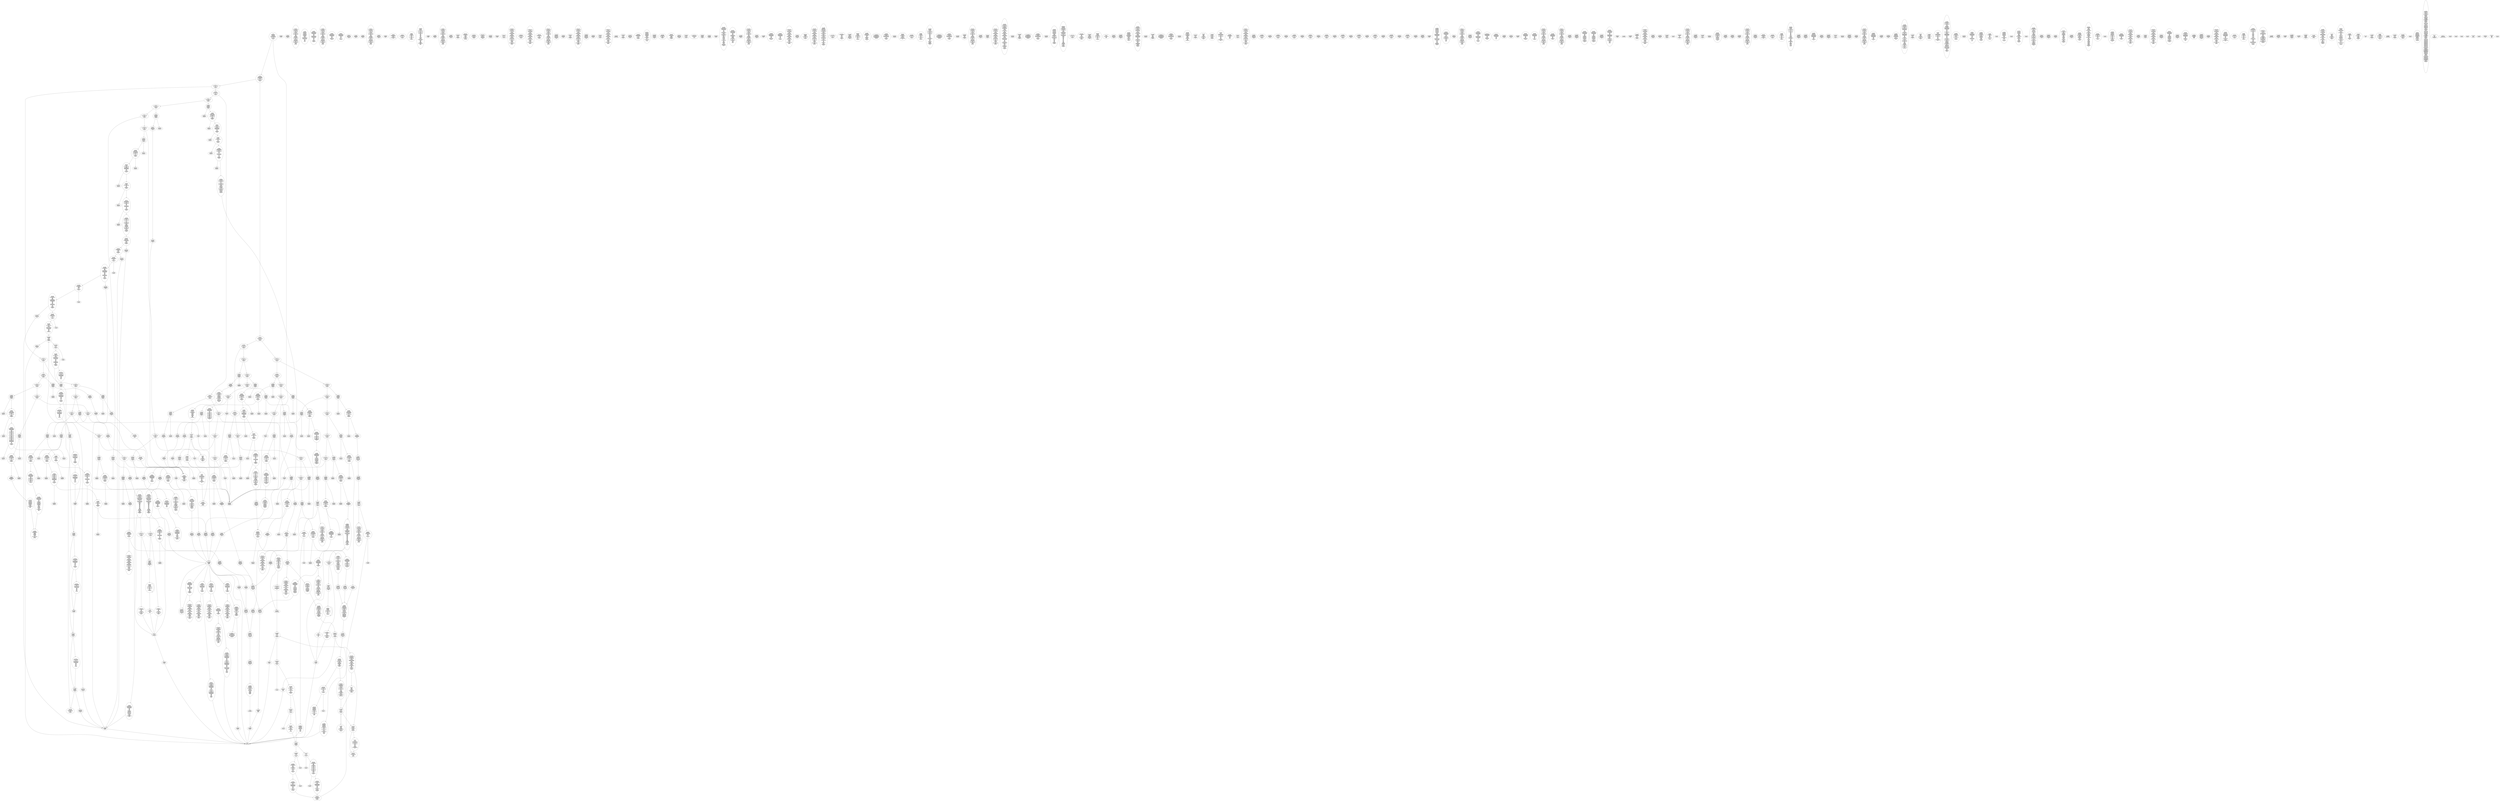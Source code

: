 /* Generated by GvGen v.1.0 (https://www.github.com/stricaud/gvgen) */

digraph G {
compound=true;
   node1 [label="[anywhere]"];
   node2 [label="# 0x0
PUSHX Data
PUSHX Data
MSTORE
PUSHX LogicData
CALLDATASIZE
LT
PUSHX Data
JUMPI
"];
   node3 [label="# 0xd
PUSHX Data
CALLDATALOAD
PUSHX BitData
SHR
PUSHX LogicData
GT
PUSHX Data
JUMPI
"];
   node4 [label="# 0x1e
PUSHX LogicData
GT
PUSHX Data
JUMPI
"];
   node5 [label="# 0x29
PUSHX LogicData
GT
PUSHX Data
JUMPI
"];
   node6 [label="# 0x34
PUSHX LogicData
EQ
PUSHX Data
JUMPI
"];
   node7 [label="# 0x3f
PUSHX LogicData
EQ
PUSHX Data
JUMPI
"];
   node8 [label="# 0x4a
PUSHX LogicData
EQ
PUSHX Data
JUMPI
"];
   node9 [label="# 0x55
PUSHX LogicData
EQ
PUSHX Data
JUMPI
"];
   node10 [label="# 0x60
PUSHX LogicData
EQ
PUSHX Data
JUMPI
"];
   node11 [label="# 0x6b
PUSHX Data
JUMP
"];
   node12 [label="# 0x6f
JUMPDEST
PUSHX LogicData
EQ
PUSHX Data
JUMPI
"];
   node13 [label="# 0x7b
PUSHX LogicData
EQ
PUSHX Data
JUMPI
"];
   node14 [label="# 0x86
PUSHX LogicData
EQ
PUSHX Data
JUMPI
"];
   node15 [label="# 0x91
PUSHX LogicData
EQ
PUSHX Data
JUMPI
"];
   node16 [label="# 0x9c
PUSHX Data
JUMP
"];
   node17 [label="# 0xa0
JUMPDEST
PUSHX LogicData
GT
PUSHX Data
JUMPI
"];
   node18 [label="# 0xac
PUSHX LogicData
EQ
PUSHX Data
JUMPI
"];
   node19 [label="# 0xb7
PUSHX LogicData
EQ
PUSHX Data
JUMPI
"];
   node20 [label="# 0xc2
PUSHX LogicData
EQ
PUSHX Data
JUMPI
"];
   node21 [label="# 0xcd
PUSHX LogicData
EQ
PUSHX Data
JUMPI
"];
   node22 [label="# 0xd8
PUSHX LogicData
EQ
PUSHX Data
JUMPI
"];
   node23 [label="# 0xe3
PUSHX Data
JUMP
"];
   node24 [label="# 0xe7
JUMPDEST
PUSHX LogicData
EQ
PUSHX Data
JUMPI
"];
   node25 [label="# 0xf3
PUSHX LogicData
EQ
PUSHX Data
JUMPI
"];
   node26 [label="# 0xfe
PUSHX LogicData
EQ
PUSHX Data
JUMPI
"];
   node27 [label="# 0x109
PUSHX LogicData
EQ
PUSHX Data
JUMPI
"];
   node28 [label="# 0x114
PUSHX Data
JUMP
"];
   node29 [label="# 0x118
JUMPDEST
PUSHX LogicData
GT
PUSHX Data
JUMPI
"];
   node30 [label="# 0x124
PUSHX LogicData
GT
PUSHX Data
JUMPI
"];
   node31 [label="# 0x12f
PUSHX LogicData
EQ
PUSHX Data
JUMPI
"];
   node32 [label="# 0x13a
PUSHX LogicData
EQ
PUSHX Data
JUMPI
"];
   node33 [label="# 0x145
PUSHX LogicData
EQ
PUSHX Data
JUMPI
"];
   node34 [label="# 0x150
PUSHX LogicData
EQ
PUSHX Data
JUMPI
"];
   node35 [label="# 0x15b
PUSHX LogicData
EQ
PUSHX Data
JUMPI
"];
   node36 [label="# 0x166
PUSHX Data
JUMP
"];
   node37 [label="# 0x16a
JUMPDEST
PUSHX LogicData
EQ
PUSHX Data
JUMPI
"];
   node38 [label="# 0x176
PUSHX LogicData
EQ
PUSHX Data
JUMPI
"];
   node39 [label="# 0x181
PUSHX LogicData
EQ
PUSHX Data
JUMPI
"];
   node40 [label="# 0x18c
PUSHX LogicData
EQ
PUSHX Data
JUMPI
"];
   node41 [label="# 0x197
PUSHX Data
JUMP
"];
   node42 [label="# 0x19b
JUMPDEST
PUSHX LogicData
GT
PUSHX Data
JUMPI
"];
   node43 [label="# 0x1a7
PUSHX LogicData
EQ
PUSHX Data
JUMPI
"];
   node44 [label="# 0x1b2
PUSHX LogicData
EQ
PUSHX Data
JUMPI
"];
   node45 [label="# 0x1bd
PUSHX LogicData
EQ
PUSHX Data
JUMPI
"];
   node46 [label="# 0x1c8
PUSHX LogicData
EQ
PUSHX Data
JUMPI
"];
   node47 [label="# 0x1d3
PUSHX Data
JUMP
"];
   node48 [label="# 0x1d7
JUMPDEST
PUSHX LogicData
EQ
PUSHX Data
JUMPI
"];
   node49 [label="# 0x1e3
PUSHX LogicData
EQ
PUSHX Data
JUMPI
"];
   node50 [label="# 0x1ee
PUSHX LogicData
EQ
PUSHX Data
JUMPI
"];
   node51 [label="# 0x1f9
PUSHX LogicData
EQ
PUSHX Data
JUMPI
"];
   node52 [label="# 0x204
JUMPDEST
PUSHX Data
REVERT
"];
   node53 [label="# 0x209
JUMPDEST
CALLVALUE
ISZERO
PUSHX Data
JUMPI
"];
   node54 [label="# 0x211
PUSHX Data
REVERT
"];
   node55 [label="# 0x215
JUMPDEST
PUSHX Data
PUSHX ArithData
CALLDATASIZE
SUB
PUSHX LogicData
LT
ISZERO
PUSHX Data
JUMPI
"];
   node56 [label="# 0x228
PUSHX Data
REVERT
"];
   node57 [label="# 0x22c
JUMPDEST
CALLDATALOAD
PUSHX ArithData
PUSHX BitData
PUSHX BitData
SHL
SUB
NOT
AND
PUSHX Data
JUMP
"];
   node58 [label="# 0x23d
JUMPDEST
PUSHX MemData
MLOAD
ISZERO
ISZERO
MSTORE
MLOAD
SUB
PUSHX ArithData
ADD
RETURN
"];
   node59 [label="# 0x251
JUMPDEST
CALLVALUE
ISZERO
PUSHX Data
JUMPI
"];
   node60 [label="# 0x259
PUSHX Data
REVERT
"];
   node61 [label="# 0x25d
JUMPDEST
PUSHX Data
PUSHX Data
JUMP
"];
   node62 [label="# 0x266
JUMPDEST
PUSHX Data
MLOAD
PUSHX ArithData
MSTORE
MLOAD
ADD
MSTORE
MLOAD
ADD
ADD
PUSHX Data
"];
   node63 [label="# 0x288
JUMPDEST
LT
ISZERO
PUSHX Data
JUMPI
"];
   node64 [label="# 0x291
ADD
MLOAD
ADD
MSTORE
PUSHX ArithData
ADD
PUSHX Data
JUMP
"];
   node65 [label="# 0x2a0
JUMPDEST
ADD
PUSHX BitData
AND
ISZERO
PUSHX Data
JUMPI
"];
   node66 [label="# 0x2b4
SUB
MLOAD
PUSHX ArithData
PUSHX ArithData
SUB
PUSHX ArithData
EXP
SUB
NOT
AND
MSTORE
PUSHX ArithData
ADD
"];
   node67 [label="# 0x2cd
JUMPDEST
PUSHX MemData
MLOAD
SUB
RETURN
"];
   node68 [label="# 0x2db
JUMPDEST
CALLVALUE
ISZERO
PUSHX Data
JUMPI
"];
   node69 [label="# 0x2e3
PUSHX Data
REVERT
"];
   node70 [label="# 0x2e7
JUMPDEST
PUSHX Data
PUSHX ArithData
CALLDATASIZE
SUB
PUSHX LogicData
LT
ISZERO
PUSHX Data
JUMPI
"];
   node71 [label="# 0x2fa
PUSHX Data
REVERT
"];
   node72 [label="# 0x2fe
JUMPDEST
CALLDATALOAD
PUSHX Data
JUMP
"];
   node73 [label="# 0x305
JUMPDEST
PUSHX MemData
MLOAD
PUSHX ArithData
PUSHX BitData
PUSHX BitData
SHL
SUB
AND
MSTORE
MLOAD
SUB
PUSHX ArithData
ADD
RETURN
"];
   node74 [label="# 0x321
JUMPDEST
CALLVALUE
ISZERO
PUSHX Data
JUMPI
"];
   node75 [label="# 0x329
PUSHX Data
REVERT
"];
   node76 [label="# 0x32d
JUMPDEST
PUSHX Data
PUSHX ArithData
CALLDATASIZE
SUB
PUSHX LogicData
LT
ISZERO
PUSHX Data
JUMPI
"];
   node77 [label="# 0x340
PUSHX Data
REVERT
"];
   node78 [label="# 0x344
JUMPDEST
PUSHX ArithData
PUSHX BitData
PUSHX BitData
SHL
SUB
CALLDATALOAD
AND
PUSHX ArithData
ADD
CALLDATALOAD
PUSHX Data
JUMP
"];
   node79 [label="# 0x35a
JUMPDEST
STOP
"];
   node80 [label="# 0x35c
JUMPDEST
CALLVALUE
ISZERO
PUSHX Data
JUMPI
"];
   node81 [label="# 0x364
PUSHX Data
REVERT
"];
   node82 [label="# 0x368
JUMPDEST
PUSHX Data
PUSHX Data
JUMP
"];
   node83 [label="# 0x371
JUMPDEST
CALLVALUE
ISZERO
PUSHX Data
JUMPI
"];
   node84 [label="# 0x379
PUSHX Data
REVERT
"];
   node85 [label="# 0x37d
JUMPDEST
PUSHX Data
PUSHX ArithData
CALLDATASIZE
SUB
PUSHX LogicData
LT
ISZERO
PUSHX Data
JUMPI
"];
   node86 [label="# 0x390
PUSHX Data
REVERT
"];
   node87 [label="# 0x394
JUMPDEST
ADD
PUSHX ArithData
ADD
CALLDATALOAD
PUSHX BitData
PUSHX BitData
SHL
GT
ISZERO
PUSHX Data
JUMPI
"];
   node88 [label="# 0x3aa
PUSHX Data
REVERT
"];
   node89 [label="# 0x3ae
JUMPDEST
ADD
PUSHX ArithData
ADD
GT
ISZERO
PUSHX Data
JUMPI
"];
   node90 [label="# 0x3bc
PUSHX Data
REVERT
"];
   node91 [label="# 0x3c0
JUMPDEST
CALLDATALOAD
PUSHX ArithData
ADD
PUSHX ArithData
MUL
ADD
GT
PUSHX BitData
PUSHX BitData
SHL
GT
OR
ISZERO
PUSHX Data
JUMPI
"];
   node92 [label="# 0x3dd
PUSHX Data
REVERT
"];
   node93 [label="# 0x3e1
JUMPDEST
PUSHX ArithData
ADD
PUSHX ArithData
DIV
MUL
PUSHX ArithData
ADD
PUSHX MemData
MLOAD
ADD
PUSHX Data
MSTORE
MSTORE
PUSHX ArithData
ADD
CALLDATACOPY
PUSHX Data
ADD
MSTORE
PUSHX Data
JUMP
"];
   node94 [label="# 0x422
JUMPDEST
CALLVALUE
ISZERO
PUSHX Data
JUMPI
"];
   node95 [label="# 0x42a
PUSHX Data
REVERT
"];
   node96 [label="# 0x42e
JUMPDEST
PUSHX Data
PUSHX Data
JUMP
"];
   node97 [label="# 0x437
JUMPDEST
PUSHX MemData
MLOAD
MSTORE
MLOAD
SUB
PUSHX ArithData
ADD
RETURN
"];
   node98 [label="# 0x449
JUMPDEST
CALLVALUE
ISZERO
PUSHX Data
JUMPI
"];
   node99 [label="# 0x451
PUSHX Data
REVERT
"];
   node100 [label="# 0x455
JUMPDEST
PUSHX Data
PUSHX Data
JUMP
"];
   node101 [label="# 0x45e
JUMPDEST
CALLVALUE
ISZERO
PUSHX Data
JUMPI
"];
   node102 [label="# 0x466
PUSHX Data
REVERT
"];
   node103 [label="# 0x46a
JUMPDEST
PUSHX Data
PUSHX ArithData
CALLDATASIZE
SUB
PUSHX LogicData
LT
ISZERO
PUSHX Data
JUMPI
"];
   node104 [label="# 0x47d
PUSHX Data
REVERT
"];
   node105 [label="# 0x481
JUMPDEST
PUSHX ArithData
PUSHX BitData
PUSHX BitData
SHL
SUB
CALLDATALOAD
AND
PUSHX ArithData
ADD
CALLDATALOAD
AND
PUSHX ArithData
ADD
CALLDATALOAD
PUSHX Data
JUMP
"];
   node106 [label="# 0x4a1
JUMPDEST
CALLVALUE
ISZERO
PUSHX Data
JUMPI
"];
   node107 [label="# 0x4a9
PUSHX Data
REVERT
"];
   node108 [label="# 0x4ad
JUMPDEST
PUSHX Data
PUSHX ArithData
CALLDATASIZE
SUB
PUSHX LogicData
LT
ISZERO
PUSHX Data
JUMPI
"];
   node109 [label="# 0x4c0
PUSHX Data
REVERT
"];
   node110 [label="# 0x4c4
JUMPDEST
PUSHX ArithData
PUSHX BitData
PUSHX BitData
SHL
SUB
CALLDATALOAD
AND
PUSHX ArithData
ADD
CALLDATALOAD
PUSHX Data
JUMP
"];
   node111 [label="# 0x4da
JUMPDEST
CALLVALUE
ISZERO
PUSHX Data
JUMPI
"];
   node112 [label="# 0x4e2
PUSHX Data
REVERT
"];
   node113 [label="# 0x4e6
JUMPDEST
PUSHX Data
PUSHX Data
JUMP
"];
   node114 [label="# 0x4ef
JUMPDEST
CALLVALUE
ISZERO
PUSHX Data
JUMPI
"];
   node115 [label="# 0x4f7
PUSHX Data
REVERT
"];
   node116 [label="# 0x4fb
JUMPDEST
PUSHX Data
PUSHX ArithData
CALLDATASIZE
SUB
PUSHX LogicData
LT
ISZERO
PUSHX Data
JUMPI
"];
   node117 [label="# 0x50e
PUSHX Data
REVERT
"];
   node118 [label="# 0x512
JUMPDEST
PUSHX ArithData
PUSHX BitData
PUSHX BitData
SHL
SUB
CALLDATALOAD
AND
PUSHX ArithData
ADD
CALLDATALOAD
AND
PUSHX ArithData
ADD
CALLDATALOAD
PUSHX Data
JUMP
"];
   node119 [label="# 0x532
JUMPDEST
CALLVALUE
ISZERO
PUSHX Data
JUMPI
"];
   node120 [label="# 0x53a
PUSHX Data
REVERT
"];
   node121 [label="# 0x53e
JUMPDEST
PUSHX Data
PUSHX ArithData
CALLDATASIZE
SUB
PUSHX LogicData
LT
ISZERO
PUSHX Data
JUMPI
"];
   node122 [label="# 0x551
PUSHX Data
REVERT
"];
   node123 [label="# 0x555
JUMPDEST
CALLDATALOAD
PUSHX Data
JUMP
"];
   node124 [label="# 0x55c
JUMPDEST
CALLVALUE
ISZERO
PUSHX Data
JUMPI
"];
   node125 [label="# 0x564
PUSHX Data
REVERT
"];
   node126 [label="# 0x568
JUMPDEST
PUSHX Data
PUSHX Data
JUMP
"];
   node127 [label="# 0x571
JUMPDEST
CALLVALUE
ISZERO
PUSHX Data
JUMPI
"];
   node128 [label="# 0x579
PUSHX Data
REVERT
"];
   node129 [label="# 0x57d
JUMPDEST
PUSHX Data
PUSHX ArithData
CALLDATASIZE
SUB
PUSHX LogicData
LT
ISZERO
PUSHX Data
JUMPI
"];
   node130 [label="# 0x590
PUSHX Data
REVERT
"];
   node131 [label="# 0x594
JUMPDEST
CALLDATALOAD
PUSHX Data
JUMP
"];
   node132 [label="# 0x59b
JUMPDEST
CALLVALUE
ISZERO
PUSHX Data
JUMPI
"];
   node133 [label="# 0x5a3
PUSHX Data
REVERT
"];
   node134 [label="# 0x5a7
JUMPDEST
PUSHX Data
PUSHX ArithData
CALLDATASIZE
SUB
PUSHX LogicData
LT
ISZERO
PUSHX Data
JUMPI
"];
   node135 [label="# 0x5ba
PUSHX Data
REVERT
"];
   node136 [label="# 0x5be
JUMPDEST
CALLDATALOAD
PUSHX Data
JUMP
"];
   node137 [label="# 0x5c5
JUMPDEST
CALLVALUE
ISZERO
PUSHX Data
JUMPI
"];
   node138 [label="# 0x5cd
PUSHX Data
REVERT
"];
   node139 [label="# 0x5d1
JUMPDEST
PUSHX Data
PUSHX ArithData
CALLDATASIZE
SUB
PUSHX LogicData
LT
ISZERO
PUSHX Data
JUMPI
"];
   node140 [label="# 0x5e4
PUSHX Data
REVERT
"];
   node141 [label="# 0x5e8
JUMPDEST
CALLDATALOAD
PUSHX ArithData
PUSHX BitData
PUSHX BitData
SHL
SUB
AND
PUSHX Data
JUMP
"];
   node142 [label="# 0x5f8
JUMPDEST
CALLVALUE
ISZERO
PUSHX Data
JUMPI
"];
   node143 [label="# 0x600
PUSHX Data
REVERT
"];
   node144 [label="# 0x604
JUMPDEST
PUSHX Data
PUSHX Data
JUMP
"];
   node145 [label="# 0x60d
JUMPDEST
CALLVALUE
ISZERO
PUSHX Data
JUMPI
"];
   node146 [label="# 0x615
PUSHX Data
REVERT
"];
   node147 [label="# 0x619
JUMPDEST
PUSHX Data
PUSHX Data
JUMP
"];
   node148 [label="# 0x622
JUMPDEST
CALLVALUE
ISZERO
PUSHX Data
JUMPI
"];
   node149 [label="# 0x62a
PUSHX Data
REVERT
"];
   node150 [label="# 0x62e
JUMPDEST
PUSHX Data
PUSHX Data
JUMP
"];
   node151 [label="# 0x637
JUMPDEST
PUSHX Data
PUSHX ArithData
CALLDATASIZE
SUB
PUSHX LogicData
LT
ISZERO
PUSHX Data
JUMPI
"];
   node152 [label="# 0x649
PUSHX Data
REVERT
"];
   node153 [label="# 0x64d
JUMPDEST
CALLDATALOAD
PUSHX Data
JUMP
"];
   node154 [label="# 0x654
JUMPDEST
CALLVALUE
ISZERO
PUSHX Data
JUMPI
"];
   node155 [label="# 0x65c
PUSHX Data
REVERT
"];
   node156 [label="# 0x660
JUMPDEST
PUSHX Data
PUSHX ArithData
CALLDATASIZE
SUB
PUSHX LogicData
LT
ISZERO
PUSHX Data
JUMPI
"];
   node157 [label="# 0x673
PUSHX Data
REVERT
"];
   node158 [label="# 0x677
JUMPDEST
ADD
PUSHX ArithData
ADD
CALLDATALOAD
PUSHX BitData
PUSHX BitData
SHL
GT
ISZERO
PUSHX Data
JUMPI
"];
   node159 [label="# 0x68d
PUSHX Data
REVERT
"];
   node160 [label="# 0x691
JUMPDEST
ADD
PUSHX ArithData
ADD
GT
ISZERO
PUSHX Data
JUMPI
"];
   node161 [label="# 0x69f
PUSHX Data
REVERT
"];
   node162 [label="# 0x6a3
JUMPDEST
CALLDATALOAD
PUSHX ArithData
ADD
PUSHX ArithData
MUL
ADD
GT
PUSHX BitData
PUSHX BitData
SHL
GT
OR
ISZERO
PUSHX Data
JUMPI
"];
   node163 [label="# 0x6c0
PUSHX Data
REVERT
"];
   node164 [label="# 0x6c4
JUMPDEST
PUSHX ArithData
ADD
PUSHX ArithData
DIV
MUL
PUSHX ArithData
ADD
PUSHX MemData
MLOAD
ADD
PUSHX Data
MSTORE
MSTORE
PUSHX ArithData
ADD
CALLDATACOPY
PUSHX Data
ADD
MSTORE
PUSHX Data
JUMP
"];
   node165 [label="# 0x705
JUMPDEST
CALLVALUE
ISZERO
PUSHX Data
JUMPI
"];
   node166 [label="# 0x70d
PUSHX Data
REVERT
"];
   node167 [label="# 0x711
JUMPDEST
PUSHX Data
PUSHX Data
JUMP
"];
   node168 [label="# 0x71a
JUMPDEST
CALLVALUE
ISZERO
PUSHX Data
JUMPI
"];
   node169 [label="# 0x722
PUSHX Data
REVERT
"];
   node170 [label="# 0x726
JUMPDEST
PUSHX Data
PUSHX Data
JUMP
"];
   node171 [label="# 0x72f
JUMPDEST
CALLVALUE
ISZERO
PUSHX Data
JUMPI
"];
   node172 [label="# 0x737
PUSHX Data
REVERT
"];
   node173 [label="# 0x73b
JUMPDEST
PUSHX Data
PUSHX ArithData
CALLDATASIZE
SUB
PUSHX LogicData
LT
ISZERO
PUSHX Data
JUMPI
"];
   node174 [label="# 0x74e
PUSHX Data
REVERT
"];
   node175 [label="# 0x752
JUMPDEST
ADD
PUSHX ArithData
ADD
CALLDATALOAD
PUSHX BitData
PUSHX BitData
SHL
GT
ISZERO
PUSHX Data
JUMPI
"];
   node176 [label="# 0x768
PUSHX Data
REVERT
"];
   node177 [label="# 0x76c
JUMPDEST
ADD
PUSHX ArithData
ADD
GT
ISZERO
PUSHX Data
JUMPI
"];
   node178 [label="# 0x77a
PUSHX Data
REVERT
"];
   node179 [label="# 0x77e
JUMPDEST
CALLDATALOAD
PUSHX ArithData
ADD
PUSHX ArithData
MUL
ADD
GT
PUSHX BitData
PUSHX BitData
SHL
GT
OR
ISZERO
PUSHX Data
JUMPI
"];
   node180 [label="# 0x79b
PUSHX Data
REVERT
"];
   node181 [label="# 0x79f
JUMPDEST
PUSHX ArithData
ADD
PUSHX ArithData
DIV
MUL
PUSHX ArithData
ADD
PUSHX MemData
MLOAD
ADD
PUSHX Data
MSTORE
MSTORE
PUSHX ArithData
ADD
CALLDATACOPY
PUSHX Data
ADD
MSTORE
PUSHX Data
JUMP
"];
   node182 [label="# 0x7e0
JUMPDEST
CALLVALUE
ISZERO
PUSHX Data
JUMPI
"];
   node183 [label="# 0x7e8
PUSHX Data
REVERT
"];
   node184 [label="# 0x7ec
JUMPDEST
PUSHX Data
PUSHX ArithData
CALLDATASIZE
SUB
PUSHX LogicData
LT
ISZERO
PUSHX Data
JUMPI
"];
   node185 [label="# 0x7ff
PUSHX Data
REVERT
"];
   node186 [label="# 0x803
JUMPDEST
PUSHX ArithData
PUSHX BitData
PUSHX BitData
SHL
SUB
CALLDATALOAD
AND
PUSHX ArithData
ADD
CALLDATALOAD
ISZERO
ISZERO
PUSHX Data
JUMP
"];
   node187 [label="# 0x81b
JUMPDEST
CALLVALUE
ISZERO
PUSHX Data
JUMPI
"];
   node188 [label="# 0x823
PUSHX Data
REVERT
"];
   node189 [label="# 0x827
JUMPDEST
PUSHX Data
PUSHX Data
JUMP
"];
   node190 [label="# 0x830
JUMPDEST
CALLVALUE
ISZERO
PUSHX Data
JUMPI
"];
   node191 [label="# 0x838
PUSHX Data
REVERT
"];
   node192 [label="# 0x83c
JUMPDEST
PUSHX Data
PUSHX ArithData
CALLDATASIZE
SUB
PUSHX LogicData
LT
ISZERO
PUSHX Data
JUMPI
"];
   node193 [label="# 0x84f
PUSHX Data
REVERT
"];
   node194 [label="# 0x853
JUMPDEST
PUSHX ArithData
PUSHX BitData
PUSHX BitData
SHL
SUB
CALLDATALOAD
AND
PUSHX ArithData
ADD
CALLDATALOAD
AND
PUSHX ArithData
ADD
CALLDATALOAD
ADD
PUSHX ArithData
ADD
PUSHX ArithData
ADD
CALLDATALOAD
PUSHX BitData
PUSHX BitData
SHL
GT
ISZERO
PUSHX Data
JUMPI
"];
   node195 [label="# 0x889
PUSHX Data
REVERT
"];
   node196 [label="# 0x88d
JUMPDEST
ADD
PUSHX ArithData
ADD
GT
ISZERO
PUSHX Data
JUMPI
"];
   node197 [label="# 0x89b
PUSHX Data
REVERT
"];
   node198 [label="# 0x89f
JUMPDEST
CALLDATALOAD
PUSHX ArithData
ADD
PUSHX ArithData
MUL
ADD
GT
PUSHX BitData
PUSHX BitData
SHL
GT
OR
ISZERO
PUSHX Data
JUMPI
"];
   node199 [label="# 0x8bc
PUSHX Data
REVERT
"];
   node200 [label="# 0x8c0
JUMPDEST
PUSHX ArithData
ADD
PUSHX ArithData
DIV
MUL
PUSHX ArithData
ADD
PUSHX MemData
MLOAD
ADD
PUSHX Data
MSTORE
MSTORE
PUSHX ArithData
ADD
CALLDATACOPY
PUSHX Data
ADD
MSTORE
PUSHX Data
JUMP
"];
   node201 [label="# 0x901
JUMPDEST
CALLVALUE
ISZERO
PUSHX Data
JUMPI
"];
   node202 [label="# 0x909
PUSHX Data
REVERT
"];
   node203 [label="# 0x90d
JUMPDEST
PUSHX Data
PUSHX ArithData
CALLDATASIZE
SUB
PUSHX LogicData
LT
ISZERO
PUSHX Data
JUMPI
"];
   node204 [label="# 0x920
PUSHX Data
REVERT
"];
   node205 [label="# 0x924
JUMPDEST
CALLDATALOAD
PUSHX Data
JUMP
"];
   node206 [label="# 0x92b
JUMPDEST
CALLVALUE
ISZERO
PUSHX Data
JUMPI
"];
   node207 [label="# 0x933
PUSHX Data
REVERT
"];
   node208 [label="# 0x937
JUMPDEST
PUSHX Data
PUSHX ArithData
CALLDATASIZE
SUB
PUSHX LogicData
LT
ISZERO
PUSHX Data
JUMPI
"];
   node209 [label="# 0x94a
PUSHX Data
REVERT
"];
   node210 [label="# 0x94e
JUMPDEST
CALLDATALOAD
ADD
PUSHX ArithData
ADD
PUSHX ArithData
ADD
CALLDATALOAD
PUSHX BitData
PUSHX BitData
SHL
GT
ISZERO
PUSHX Data
JUMPI
"];
   node211 [label="# 0x96b
PUSHX Data
REVERT
"];
   node212 [label="# 0x96f
JUMPDEST
ADD
PUSHX ArithData
ADD
GT
ISZERO
PUSHX Data
JUMPI
"];
   node213 [label="# 0x97d
PUSHX Data
REVERT
"];
   node214 [label="# 0x981
JUMPDEST
CALLDATALOAD
PUSHX ArithData
ADD
PUSHX ArithData
MUL
ADD
GT
PUSHX BitData
PUSHX BitData
SHL
GT
OR
ISZERO
PUSHX Data
JUMPI
"];
   node215 [label="# 0x99e
PUSHX Data
REVERT
"];
   node216 [label="# 0x9a2
JUMPDEST
PUSHX ArithData
ADD
PUSHX ArithData
DIV
MUL
PUSHX ArithData
ADD
PUSHX MemData
MLOAD
ADD
PUSHX Data
MSTORE
MSTORE
PUSHX ArithData
ADD
CALLDATACOPY
PUSHX Data
ADD
MSTORE
PUSHX Data
JUMP
"];
   node217 [label="# 0x9e3
JUMPDEST
CALLVALUE
ISZERO
PUSHX Data
JUMPI
"];
   node218 [label="# 0x9eb
PUSHX Data
REVERT
"];
   node219 [label="# 0x9ef
JUMPDEST
PUSHX Data
PUSHX Data
JUMP
"];
   node220 [label="# 0x9f8
JUMPDEST
CALLVALUE
ISZERO
PUSHX Data
JUMPI
"];
   node221 [label="# 0xa00
PUSHX Data
REVERT
"];
   node222 [label="# 0xa04
JUMPDEST
PUSHX Data
PUSHX Data
JUMP
"];
   node223 [label="# 0xa0d
JUMPDEST
CALLVALUE
ISZERO
PUSHX Data
JUMPI
"];
   node224 [label="# 0xa15
PUSHX Data
REVERT
"];
   node225 [label="# 0xa19
JUMPDEST
PUSHX Data
PUSHX ArithData
CALLDATASIZE
SUB
PUSHX LogicData
LT
ISZERO
PUSHX Data
JUMPI
"];
   node226 [label="# 0xa2c
PUSHX Data
REVERT
"];
   node227 [label="# 0xa30
JUMPDEST
PUSHX ArithData
PUSHX BitData
PUSHX BitData
SHL
SUB
CALLDATALOAD
AND
PUSHX ArithData
ADD
CALLDATALOAD
AND
PUSHX Data
JUMP
"];
   node228 [label="# 0xa48
JUMPDEST
CALLVALUE
ISZERO
PUSHX Data
JUMPI
"];
   node229 [label="# 0xa50
PUSHX Data
REVERT
"];
   node230 [label="# 0xa54
JUMPDEST
PUSHX Data
PUSHX ArithData
CALLDATASIZE
SUB
PUSHX LogicData
LT
ISZERO
PUSHX Data
JUMPI
"];
   node231 [label="# 0xa67
PUSHX Data
REVERT
"];
   node232 [label="# 0xa6b
JUMPDEST
CALLDATALOAD
PUSHX ArithData
PUSHX BitData
PUSHX BitData
SHL
SUB
AND
PUSHX Data
JUMP
"];
   node233 [label="# 0xa7b
JUMPDEST
CALLVALUE
ISZERO
PUSHX Data
JUMPI
"];
   node234 [label="# 0xa83
PUSHX Data
REVERT
"];
   node235 [label="# 0xa87
JUMPDEST
PUSHX Data
PUSHX Data
JUMP
"];
   node236 [label="# 0xa90
JUMPDEST
PUSHX ArithData
PUSHX BitData
PUSHX BitData
SHL
SUB
NOT
AND
PUSHX Data
MSTORE
PUSHX Data
PUSHX Data
MSTORE
PUSHX Data
SHA3
SLOAD
PUSHX BitData
AND
"];
   node237 [label="# 0xaae
JUMPDEST
JUMP
"];
   node238 [label="# 0xab3
JUMPDEST
PUSHX StorData
SLOAD
PUSHX MemData
MLOAD
PUSHX ArithData
PUSHX ArithData
PUSHX Data
PUSHX BitData
NOT
PUSHX ArithData
PUSHX BitData
AND
ISZERO
MUL
ADD
AND
DIV
ADD
DIV
MUL
ADD
ADD
MSTORE
MSTORE
PUSHX Data
ADD
ISZERO
PUSHX Data
JUMPI
"];
   node239 [label="# 0xaf9
PUSHX LogicData
LT
PUSHX Data
JUMPI
"];
   node240 [label="# 0xb01
PUSHX ArithData
SLOAD
DIV
MUL
MSTORE
PUSHX ArithData
ADD
PUSHX Data
JUMP
"];
   node241 [label="# 0xb14
JUMPDEST
ADD
PUSHX Data
MSTORE
PUSHX Data
PUSHX Data
SHA3
"];
   node242 [label="# 0xb22
JUMPDEST
SLOAD
MSTORE
PUSHX ArithData
ADD
PUSHX ArithData
ADD
GT
PUSHX Data
JUMPI
"];
   node243 [label="# 0xb36
SUB
PUSHX BitData
AND
ADD
"];
   node244 [label="# 0xb3f
JUMPDEST
"];
   node245 [label="# 0xb47
JUMPDEST
JUMP
"];
   node246 [label="# 0xb4a
JUMPDEST
PUSHX Data
PUSHX Data
PUSHX Data
JUMP
"];
   node247 [label="# 0xb55
JUMPDEST
PUSHX Data
JUMPI
"];
   node248 [label="# 0xb5a
PUSHX MemData
MLOAD
PUSHX BitData
PUSHX BitData
SHL
MSTORE
PUSHX ArithData
ADD
PUSHX ArithData
ADD
SUB
MSTORE
PUSHX Data
MSTORE
PUSHX ArithData
ADD
PUSHX Data
PUSHX Data
CODECOPY
PUSHX ArithData
ADD
PUSHX MemData
MLOAD
SUB
REVERT
"];
   node249 [label="# 0xb90
JUMPDEST
PUSHX Data
MSTORE
PUSHX Data
PUSHX Data
MSTORE
PUSHX Data
SHA3
SLOAD
PUSHX ArithData
PUSHX BitData
PUSHX BitData
SHL
SUB
AND
JUMP
"];
   node250 [label="# 0xbac
JUMPDEST
PUSHX Data
PUSHX Data
PUSHX Data
JUMP
"];
   node251 [label="# 0xbb7
JUMPDEST
PUSHX ArithData
PUSHX BitData
PUSHX BitData
SHL
SUB
AND
PUSHX ArithData
PUSHX BitData
PUSHX BitData
SHL
SUB
AND
EQ
ISZERO
PUSHX Data
JUMPI
"];
   node252 [label="# 0xbd4
PUSHX MemData
MLOAD
PUSHX BitData
PUSHX BitData
SHL
MSTORE
PUSHX ArithData
ADD
PUSHX ArithData
ADD
SUB
MSTORE
PUSHX Data
MSTORE
PUSHX ArithData
ADD
PUSHX Data
PUSHX Data
CODECOPY
PUSHX ArithData
ADD
PUSHX MemData
MLOAD
SUB
REVERT
"];
   node253 [label="# 0xc0a
JUMPDEST
PUSHX ArithData
PUSHX BitData
PUSHX BitData
SHL
SUB
AND
PUSHX Data
PUSHX Data
JUMP
"];
   node254 [label="# 0xc1c
JUMPDEST
PUSHX ArithData
PUSHX BitData
PUSHX BitData
SHL
SUB
AND
EQ
PUSHX Data
JUMPI
"];
   node255 [label="# 0xc2c
PUSHX Data
PUSHX Data
PUSHX Data
JUMP
"];
   node256 [label="# 0xc38
JUMPDEST
PUSHX Data
JUMP
"];
   node257 [label="# 0xc3d
JUMPDEST
PUSHX Data
JUMPI
"];
   node258 [label="# 0xc42
PUSHX MemData
MLOAD
PUSHX BitData
PUSHX BitData
SHL
MSTORE
PUSHX ArithData
ADD
PUSHX ArithData
ADD
SUB
MSTORE
PUSHX Data
MSTORE
PUSHX ArithData
ADD
PUSHX Data
PUSHX Data
CODECOPY
PUSHX ArithData
ADD
PUSHX MemData
MLOAD
SUB
REVERT
"];
   node259 [label="# 0xc78
JUMPDEST
PUSHX Data
PUSHX Data
JUMP
"];
   node260 [label="# 0xc82
JUMPDEST
JUMP
"];
   node261 [label="# 0xc87
JUMPDEST
PUSHX MemData
MLOAD
PUSHX ArithData
ADD
PUSHX Data
MSTORE
PUSHX Data
MSTORE
PUSHX ArithData
ADD
PUSHX Data
PUSHX Data
CODECOPY
JUMP
"];
   node262 [label="# 0xca3
JUMPDEST
PUSHX Data
PUSHX Data
PUSHX Data
PUSHX Data
JUMP
"];
   node263 [label="# 0xcb0
JUMPDEST
PUSHX MemData
MLOAD
MLOAD
PUSHX ArithData
ADD
"];
   node264 [label="# 0xcc0
JUMPDEST
PUSHX LogicData
LT
PUSHX Data
JUMPI
"];
   node265 [label="# 0xcc9
MLOAD
MSTORE
PUSHX BitData
NOT
ADD
PUSHX ArithData
ADD
ADD
PUSHX Data
JUMP
"];
   node266 [label="# 0xcdf
JUMPDEST
MLOAD
MLOAD
PUSHX ArithData
SUB
PUSHX ArithData
EXP
PUSHX BitData
NOT
ADD
NOT
AND
AND
OR
MSTORE
ADD
MSTORE
PUSHX MemData
MLOAD
SUB
ADD
SHA3
SLOAD
PUSHX BitData
AND
JUMP
"];
   node267 [label="# 0xd16
JUMPDEST
PUSHX Data
PUSHX Data
PUSHX Data
PUSHX Data
JUMP
"];
   node268 [label="# 0xd22
JUMPDEST
JUMP
"];
   node269 [label="# 0xd27
JUMPDEST
PUSHX Data
JUMP
"];
   node270 [label="# 0xd2f
JUMPDEST
PUSHX Data
PUSHX Data
PUSHX Data
JUMP
"];
   node271 [label="# 0xd3a
JUMPDEST
PUSHX Data
JUMP
"];
   node272 [label="# 0xd40
JUMPDEST
PUSHX Data
JUMPI
"];
   node273 [label="# 0xd45
PUSHX MemData
MLOAD
PUSHX BitData
PUSHX BitData
SHL
MSTORE
PUSHX ArithData
ADD
PUSHX ArithData
ADD
SUB
MSTORE
PUSHX Data
MSTORE
PUSHX ArithData
ADD
PUSHX Data
PUSHX Data
CODECOPY
PUSHX ArithData
ADD
PUSHX MemData
MLOAD
SUB
REVERT
"];
   node274 [label="# 0xd7b
JUMPDEST
PUSHX Data
PUSHX Data
JUMP
"];
   node275 [label="# 0xd86
JUMPDEST
PUSHX ArithData
PUSHX BitData
PUSHX BitData
SHL
SUB
AND
PUSHX Data
MSTORE
PUSHX Data
PUSHX Data
MSTORE
PUSHX Data
SHA3
PUSHX Data
PUSHX Data
JUMP
"];
   node276 [label="# 0xda8
JUMPDEST
"];
   node277 [label="# 0xdab
JUMPDEST
JUMP
"];
   node278 [label="# 0xdb1
JUMPDEST
PUSHX Data
PUSHX Data
JUMP
"];
   node279 [label="# 0xdb9
JUMPDEST
PUSHX StorData
SLOAD
PUSHX ArithData
PUSHX BitData
PUSHX BitData
SHL
SUB
AND
AND
EQ
PUSHX Data
JUMPI
"];
   node280 [label="# 0xdcf
PUSHX MemData
MLOAD
PUSHX BitData
PUSHX BitData
SHL
MSTORE
PUSHX Data
PUSHX ArithData
ADD
MSTORE
PUSHX ArithData
ADD
MSTORE
PUSHX Data
PUSHX ArithData
ADD
MSTORE
MLOAD
SUB
PUSHX ArithData
ADD
REVERT
"];
   node281 [label="# 0xe1b
JUMPDEST
PUSHX MemData
MLOAD
SELFBALANCE
CALLER
ISZERO
PUSHX ArithData
MUL
PUSHX Data
CALL
ISZERO
ISZERO
PUSHX Data
JUMPI
"];
   node282 [label="# 0xe41
RETURNDATASIZE
PUSHX Data
RETURNDATACOPY
RETURNDATASIZE
PUSHX Data
REVERT
"];
   node283 [label="# 0xe4a
JUMPDEST
JUMP
"];
   node284 [label="# 0xe4e
JUMPDEST
PUSHX Data
PUSHX MemData
MLOAD
PUSHX ArithData
ADD
PUSHX Data
MSTORE
PUSHX Data
MSTORE
PUSHX Data
JUMP
"];
   node285 [label="# 0xe69
JUMPDEST
PUSHX Data
PUSHX Data
PUSHX Data
PUSHX Data
JUMP
"];
   node286 [label="# 0xe77
JUMPDEST
JUMP
"];
   node287 [label="# 0xe7f
JUMPDEST
PUSHX Data
JUMP
"];
   node288 [label="# 0xe8c
JUMPDEST
PUSHX Data
PUSHX Data
PUSHX MemData
MLOAD
PUSHX ArithData
ADD
PUSHX Data
MSTORE
PUSHX Data
MSTORE
PUSHX ArithData
ADD
PUSHX Data
PUSHX Data
CODECOPY
PUSHX Data
PUSHX Data
JUMP
"];
   node289 [label="# 0xeb4
JUMPDEST
PUSHX Data
MSTORE
PUSHX Data
PUSHX ArithData
MSTORE
PUSHX MemData
SHA3
SLOAD
MLOAD
PUSHX ArithData
PUSHX Data
PUSHX BitData
NOT
PUSHX ArithData
PUSHX BitData
AND
ISZERO
MUL
ADD
AND
DIV
ADD
DIV
MUL
ADD
ADD
MSTORE
MSTORE
PUSHX Data
ADD
ISZERO
PUSHX Data
JUMPI
"];
   node290 [label="# 0xf03
PUSHX LogicData
LT
PUSHX Data
JUMPI
"];
   node291 [label="# 0xf0b
PUSHX ArithData
SLOAD
DIV
MUL
MSTORE
PUSHX ArithData
ADD
PUSHX Data
JUMP
"];
   node292 [label="# 0xf1e
JUMPDEST
ADD
PUSHX Data
MSTORE
PUSHX Data
PUSHX Data
SHA3
"];
   node293 [label="# 0xf2c
JUMPDEST
SLOAD
MSTORE
PUSHX ArithData
ADD
PUSHX ArithData
ADD
GT
PUSHX Data
JUMPI
"];
   node294 [label="# 0xf40
SUB
PUSHX BitData
AND
ADD
"];
   node295 [label="# 0xf49
JUMPDEST
JUMP
"];
   node296 [label="# 0xf55
JUMPDEST
PUSHX Data
PUSHX ArithData
PUSHX BitData
PUSHX BitData
SHL
SUB
AND
PUSHX Data
JUMPI
"];
   node297 [label="# 0xf66
PUSHX MemData
MLOAD
PUSHX BitData
PUSHX BitData
SHL
MSTORE
PUSHX ArithData
ADD
PUSHX ArithData
ADD
SUB
MSTORE
PUSHX Data
MSTORE
PUSHX ArithData
ADD
PUSHX Data
PUSHX Data
CODECOPY
PUSHX ArithData
ADD
PUSHX MemData
MLOAD
SUB
REVERT
"];
   node298 [label="# 0xf9c
JUMPDEST
PUSHX ArithData
PUSHX BitData
PUSHX BitData
SHL
SUB
AND
PUSHX Data
MSTORE
PUSHX Data
PUSHX Data
MSTORE
PUSHX Data
SHA3
PUSHX Data
PUSHX Data
JUMP
"];
   node299 [label="# 0xfbd
JUMPDEST
PUSHX Data
PUSHX Data
JUMP
"];
   node300 [label="# 0xfc5
JUMPDEST
PUSHX StorData
SLOAD
PUSHX ArithData
PUSHX BitData
PUSHX BitData
SHL
SUB
AND
AND
EQ
PUSHX Data
JUMPI
"];
   node301 [label="# 0xfdb
PUSHX MemData
MLOAD
PUSHX BitData
PUSHX BitData
SHL
MSTORE
PUSHX Data
PUSHX ArithData
ADD
MSTORE
PUSHX ArithData
ADD
MSTORE
PUSHX Data
PUSHX ArithData
ADD
MSTORE
MLOAD
SUB
PUSHX ArithData
ADD
REVERT
"];
   node302 [label="# 0x1027
JUMPDEST
PUSHX StorData
SLOAD
PUSHX MemData
MLOAD
PUSHX ArithData
PUSHX BitData
PUSHX BitData
SHL
SUB
AND
PUSHX Data
LOGX
PUSHX StorData
SLOAD
PUSHX ArithData
PUSHX BitData
PUSHX BitData
SHL
SUB
NOT
AND
SSTORE
JUMP
"];
   node303 [label="# 0x1071
JUMPDEST
PUSHX StorData
SLOAD
ISZERO
PUSHX Data
JUMPI
"];
   node304 [label="# 0x107a
PUSHX MemData
MLOAD
PUSHX BitData
PUSHX BitData
SHL
MSTORE
PUSHX Data
PUSHX ArithData
ADD
MSTORE
PUSHX Data
PUSHX ArithData
ADD
MSTORE
PUSHX Data
PUSHX ArithData
ADD
MSTORE
MLOAD
SUB
PUSHX ArithData
ADD
REVERT
"];
   node305 [label="# 0x10c6
JUMPDEST
PUSHX StorData
SLOAD
PUSHX Data
JUMPI
"];
   node306 [label="# 0x10ce
PUSHX MemData
MLOAD
PUSHX BitData
PUSHX BitData
SHL
MSTORE
PUSHX Data
PUSHX ArithData
ADD
MSTORE
PUSHX ArithData
ADD
MSTORE
PUSHX Data
PUSHX ArithData
ADD
MSTORE
MLOAD
SUB
PUSHX ArithData
ADD
REVERT
"];
   node307 [label="# 0x111a
JUMPDEST
PUSHX StorData
SLOAD
PUSHX BitData
BLOCKHASH
AND
PUSHX Data
SSTORE
PUSHX Data
PUSHX Data
NUMBER
PUSHX Data
JUMP
"];
   node308 [label="# 0x1134
JUMPDEST
GT
ISZERO
PUSHX Data
JUMPI
"];
   node309 [label="# 0x113b
PUSHX Data
PUSHX BitData
NOT
NUMBER
ADD
BLOCKHASH
MOD
PUSHX Data
SSTORE
"];
   node310 [label="# 0x1148
JUMPDEST
PUSHX StorData
SLOAD
PUSHX Data
JUMPI
"];
   node311 [label="# 0x1150
PUSHX StorData
SLOAD
PUSHX Data
PUSHX Data
PUSHX Data
JUMP
"];
   node312 [label="# 0x115d
JUMPDEST
PUSHX Data
SSTORE
"];
   node313 [label="# 0x1161
JUMPDEST
JUMP
"];
   node314 [label="# 0x1163
JUMPDEST
PUSHX StorData
SLOAD
PUSHX ArithData
PUSHX BitData
PUSHX BitData
SHL
SUB
AND
JUMP
"];
   node315 [label="# 0x1172
JUMPDEST
PUSHX Data
PUSHX Data
PUSHX Data
JUMP
"];
   node316 [label="# 0x117d
JUMPDEST
LT
PUSHX Data
JUMPI
"];
   node317 [label="# 0x1183
PUSHX MemData
MLOAD
PUSHX BitData
PUSHX BitData
SHL
MSTORE
PUSHX Data
PUSHX ArithData
ADD
MSTORE
PUSHX Data
PUSHX ArithData
ADD
MSTORE
PUSHX BitData
PUSHX BitData
SHL
PUSHX ArithData
ADD
MSTORE
MLOAD
SUB
PUSHX ArithData
ADD
REVERT
"];
   node318 [label="# 0x11c8
JUMPDEST
PUSHX LogicData
GT
PUSHX Data
JUMPI
"];
   node319 [label="# 0x11d1
PUSHX MemData
MLOAD
PUSHX BitData
PUSHX BitData
SHL
MSTORE
PUSHX Data
PUSHX ArithData
ADD
MSTORE
PUSHX Data
PUSHX ArithData
ADD
MSTORE
PUSHX Data
PUSHX ArithData
ADD
MSTORE
MLOAD
SUB
PUSHX ArithData
ADD
REVERT
"];
   node320 [label="# 0x121d
JUMPDEST
PUSHX LogicData
GT
ISZERO
PUSHX Data
JUMPI
"];
   node321 [label="# 0x1227
PUSHX MemData
MLOAD
PUSHX BitData
PUSHX BitData
SHL
MSTORE
PUSHX ArithData
ADD
PUSHX ArithData
ADD
SUB
MSTORE
PUSHX Data
MSTORE
PUSHX ArithData
ADD
PUSHX Data
PUSHX Data
CODECOPY
PUSHX ArithData
ADD
PUSHX MemData
MLOAD
SUB
REVERT
"];
   node322 [label="# 0x125d
JUMPDEST
PUSHX Data
PUSHX Data
PUSHX Data
PUSHX Data
JUMP
"];
   node323 [label="# 0x126c
JUMPDEST
PUSHX Data
JUMP
"];
   node324 [label="# 0x1272
JUMPDEST
GT
ISZERO
PUSHX Data
JUMPI
"];
   node325 [label="# 0x1279
PUSHX MemData
MLOAD
PUSHX BitData
PUSHX BitData
SHL
MSTORE
PUSHX Data
PUSHX ArithData
ADD
MSTORE
PUSHX Data
PUSHX ArithData
ADD
MSTORE
PUSHX BitData
PUSHX BitData
SHL
PUSHX ArithData
ADD
MSTORE
MLOAD
SUB
PUSHX ArithData
ADD
REVERT
"];
   node326 [label="# 0x12be
JUMPDEST
CALLVALUE
PUSHX Data
PUSHX Data
PUSHX Data
JUMP
"];
   node327 [label="# 0x12cb
JUMPDEST
PUSHX Data
JUMP
"];
   node328 [label="# 0x12d1
JUMPDEST
EQ
PUSHX Data
JUMPI
"];
   node329 [label="# 0x12d7
PUSHX MemData
MLOAD
PUSHX BitData
PUSHX BitData
SHL
MSTORE
PUSHX Data
PUSHX ArithData
ADD
MSTORE
PUSHX Data
PUSHX ArithData
ADD
MSTORE
PUSHX Data
PUSHX ArithData
ADD
MSTORE
MLOAD
SUB
PUSHX ArithData
ADD
REVERT
"];
   node330 [label="# 0x1323
JUMPDEST
PUSHX Data
"];
   node331 [label="# 0x1326
JUMPDEST
LT
ISZERO
PUSHX Data
JUMPI
"];
   node332 [label="# 0x132f
PUSHX Data
PUSHX Data
PUSHX Data
JUMP
"];
   node333 [label="# 0x1338
JUMPDEST
PUSHX LogicData
TIMESTAMP
LT
ISZERO
PUSHX Data
JUMPI
"];
   node334 [label="# 0x1347
PUSHX Data
MSTORE
PUSHX Data
PUSHX Data
MSTORE
PUSHX Data
SHA3
SLOAD
PUSHX BitData
NOT
AND
PUSHX BitData
OR
SSTORE
"];
   node335 [label="# 0x1360
JUMPDEST
PUSHX Data
CALLER
PUSHX Data
JUMP
"];
   node336 [label="# 0x136a
JUMPDEST
PUSHX ArithData
ADD
PUSHX Data
JUMP
"];
   node337 [label="# 0x1373
JUMPDEST
PUSHX StorData
SLOAD
ISZERO
ISZERO
PUSHX Data
JUMPI
"];
   node338 [label="# 0x137f
PUSHX Data
PUSHX Data
PUSHX Data
JUMP
"];
   node339 [label="# 0x138a
JUMPDEST
EQ
PUSHX Data
JUMPI
"];
   node340 [label="# 0x1391
PUSHX LogicData
TIMESTAMP
LT
ISZERO
"];
   node341 [label="# 0x139a
JUMPDEST
ISZERO
PUSHX Data
JUMPI
"];
   node342 [label="# 0x13a0
NUMBER
PUSHX Data
SSTORE
"];
   node343 [label="# 0x13a4
JUMPDEST
JUMP
"];
   node344 [label="# 0x13a7
JUMPDEST
PUSHX Data
PUSHX Data
MLOAD
PUSHX LogicData
GT
ISZERO
PUSHX Data
JUMPI
"];
   node345 [label="# 0x13c3
PUSHX Data
REVERT
"];
   node346 [label="# 0x13c7
JUMPDEST
PUSHX MemData
MLOAD
MSTORE
PUSHX ArithData
ADD
PUSHX BitData
NOT
AND
PUSHX ArithData
ADD
ADD
PUSHX Data
MSTORE
ISZERO
PUSHX Data
JUMPI
"];
   node347 [label="# 0x13e6
PUSHX ArithData
ADD
CALLDATASIZE
CALLDATACOPY
ADD
"];
   node348 [label="# 0x13f2
JUMPDEST
PUSHX Data
"];
   node349 [label="# 0x13f8
JUMPDEST
MLOAD
LT
ISZERO
PUSHX Data
JUMPI
"];
   node350 [label="# 0x1402
PUSHX Data
MLOAD
LT
PUSHX Data
JUMPI
"];
   node351 [label="# 0x140e
INVALID
"];
   node352 [label="# 0x140f
JUMPDEST
ADD
PUSHX ArithData
ADD
MLOAD
PUSHX BitData
SHR
LT
ISZERO
PUSHX Data
JUMPI
"];
   node353 [label="# 0x1420
PUSHX Data
MLOAD
LT
PUSHX Data
JUMPI
"];
   node354 [label="# 0x142d
INVALID
"];
   node355 [label="# 0x142e
JUMPDEST
ADD
PUSHX ArithData
ADD
MLOAD
PUSHX BitData
SHR
GT
ISZERO
"];
   node356 [label="# 0x1439
JUMPDEST
ISZERO
PUSHX Data
JUMPI
"];
   node357 [label="# 0x143f
MLOAD
LT
PUSHX Data
JUMPI
"];
   node358 [label="# 0x1449
INVALID
"];
   node359 [label="# 0x144a
JUMPDEST
PUSHX ArithData
ADD
ADD
MLOAD
PUSHX BitData
SHR
PUSHX BitData
SHL
PUSHX BitData
SHR
PUSHX ArithData
ADD
PUSHX BitData
SHL
MLOAD
LT
PUSHX Data
JUMPI
"];
   node360 [label="# 0x1469
INVALID
"];
   node361 [label="# 0x146a
JUMPDEST
PUSHX ArithData
ADD
ADD
PUSHX ArithData
PUSHX BitData
PUSHX BitData
SHL
SUB
NOT
AND
PUSHX BitData
BYTE
MSTORE8
PUSHX Data
JUMP
"];
   node362 [label="# 0x1486
JUMPDEST
MLOAD
LT
PUSHX Data
JUMPI
"];
   node363 [label="# 0x1491
INVALID
"];
   node364 [label="# 0x1492
JUMPDEST
PUSHX ArithData
ADD
ADD
MLOAD
PUSHX BitData
SHR
PUSHX BitData
SHL
MLOAD
LT
PUSHX Data
JUMPI
"];
   node365 [label="# 0x14a8
INVALID
"];
   node366 [label="# 0x14a9
JUMPDEST
PUSHX ArithData
ADD
ADD
PUSHX ArithData
PUSHX BitData
PUSHX BitData
SHL
SUB
NOT
AND
PUSHX BitData
BYTE
MSTORE8
"];
   node367 [label="# 0x14c1
JUMPDEST
PUSHX ArithData
ADD
PUSHX Data
JUMP
"];
   node368 [label="# 0x14c9
JUMPDEST
PUSHX Data
JUMP
"];
   node369 [label="# 0x14d1
JUMPDEST
PUSHX StorData
SLOAD
PUSHX MemData
MLOAD
PUSHX ArithData
PUSHX ArithData
PUSHX Data
PUSHX BitData
NOT
PUSHX ArithData
PUSHX BitData
AND
ISZERO
MUL
ADD
AND
DIV
ADD
DIV
MUL
ADD
ADD
MSTORE
MSTORE
PUSHX Data
ADD
ISZERO
PUSHX Data
JUMPI
"];
   node370 [label="# 0x1517
PUSHX LogicData
LT
PUSHX Data
JUMPI
"];
   node371 [label="# 0x151f
PUSHX ArithData
SLOAD
DIV
MUL
MSTORE
PUSHX ArithData
ADD
PUSHX Data
JUMP
"];
   node372 [label="# 0x1532
JUMPDEST
PUSHX Data
PUSHX Data
PUSHX LogicData
MLOAD
LT
ISZERO
PUSHX Data
JUMPI
"];
   node373 [label="# 0x1544
PUSHX Data
PUSHX Data
JUMP
"];
   node374 [label="# 0x154d
JUMPDEST
PUSHX LogicData
MLOAD
GT
ISZERO
PUSHX Data
JUMPI
"];
   node375 [label="# 0x1558
PUSHX Data
PUSHX Data
JUMP
"];
   node376 [label="# 0x1561
JUMPDEST
PUSHX LogicData
MLOAD
LT
PUSHX Data
JUMPI
"];
   node377 [label="# 0x156d
INVALID
"];
   node378 [label="# 0x156e
JUMPDEST
PUSHX ArithData
ADD
ADD
MLOAD
PUSHX ArithData
PUSHX BitData
PUSHX BitData
SHL
SUB
NOT
AND
PUSHX BitData
PUSHX BitData
SHL
EQ
ISZERO
PUSHX Data
JUMPI
"];
   node379 [label="# 0x158a
PUSHX Data
PUSHX Data
JUMP
"];
   node380 [label="# 0x1593
JUMPDEST
PUSHX ArithData
MLOAD
SUB
MLOAD
LT
PUSHX Data
JUMPI
"];
   node381 [label="# 0x15a2
INVALID
"];
   node382 [label="# 0x15a3
JUMPDEST
PUSHX ArithData
ADD
ADD
MLOAD
PUSHX ArithData
PUSHX BitData
PUSHX BitData
SHL
SUB
NOT
AND
PUSHX BitData
PUSHX BitData
SHL
EQ
ISZERO
PUSHX Data
JUMPI
"];
   node383 [label="# 0x15bf
PUSHX Data
PUSHX Data
JUMP
"];
   node384 [label="# 0x15c8
JUMPDEST
PUSHX Data
PUSHX LogicData
MLOAD
LT
PUSHX Data
JUMPI
"];
   node385 [label="# 0x15d6
INVALID
"];
   node386 [label="# 0x15d7
JUMPDEST
ADD
PUSHX ArithData
ADD
MLOAD
PUSHX ArithData
PUSHX BitData
PUSHX BitData
SHL
SUB
NOT
AND
PUSHX Data
"];
   node387 [label="# 0x15eb
JUMPDEST
MLOAD
LT
ISZERO
PUSHX Data
JUMPI
"];
   node388 [label="# 0x15f5
PUSHX Data
MLOAD
LT
PUSHX Data
JUMPI
"];
   node389 [label="# 0x1601
INVALID
"];
   node390 [label="# 0x1602
JUMPDEST
ADD
PUSHX ArithData
ADD
MLOAD
PUSHX ArithData
PUSHX BitData
PUSHX BitData
SHL
SUB
NOT
AND
PUSHX BitData
PUSHX BitData
SHL
EQ
ISZERO
PUSHX Data
JUMPI
"];
   node391 [label="# 0x1621
PUSHX BitData
PUSHX BitData
SHL
PUSHX ArithData
PUSHX BitData
PUSHX BitData
SHL
SUB
NOT
AND
EQ
"];
   node392 [label="# 0x1633
JUMPDEST
ISZERO
PUSHX Data
JUMPI
"];
   node393 [label="# 0x1639
PUSHX Data
PUSHX Data
JUMP
"];
   node394 [label="# 0x1645
JUMPDEST
PUSHX BitData
PUSHX BitData
SHL
PUSHX ArithData
PUSHX BitData
PUSHX BitData
SHL
SUB
NOT
AND
LT
ISZERO
PUSHX Data
JUMPI
"];
   node395 [label="# 0x165e
PUSHX BitData
PUSHX BitData
SHL
PUSHX ArithData
PUSHX BitData
PUSHX BitData
SHL
SUB
NOT
AND
GT
ISZERO
"];
   node396 [label="# 0x1671
JUMPDEST
ISZERO
ISZERO
PUSHX Data
JUMPI
"];
   node397 [label="# 0x1679
PUSHX BitData
PUSHX BitData
SHL
PUSHX ArithData
PUSHX BitData
PUSHX BitData
SHL
SUB
NOT
AND
LT
ISZERO
PUSHX Data
JUMPI
"];
   node398 [label="# 0x1692
PUSHX BitData
PUSHX BitData
SHL
PUSHX ArithData
PUSHX BitData
PUSHX BitData
SHL
SUB
NOT
AND
GT
ISZERO
"];
   node399 [label="# 0x16a5
JUMPDEST
ISZERO
"];
   node400 [label="# 0x16a7
JUMPDEST
ISZERO
PUSHX Data
JUMPI
"];
   node401 [label="# 0x16ae
PUSHX BitData
PUSHX BitData
SHL
PUSHX ArithData
PUSHX BitData
PUSHX BitData
SHL
SUB
NOT
AND
LT
ISZERO
PUSHX Data
JUMPI
"];
   node402 [label="# 0x16c7
PUSHX BitData
PUSHX BitData
SHL
PUSHX ArithData
PUSHX BitData
PUSHX BitData
SHL
SUB
NOT
AND
GT
ISZERO
"];
   node403 [label="# 0x16da
JUMPDEST
ISZERO
"];
   node404 [label="# 0x16dc
JUMPDEST
ISZERO
PUSHX Data
JUMPI
"];
   node405 [label="# 0x16e3
PUSHX BitData
PUSHX BitData
SHL
PUSHX ArithData
PUSHX BitData
PUSHX BitData
SHL
SUB
NOT
AND
EQ
ISZERO
"];
   node406 [label="# 0x16f6
JUMPDEST
ISZERO
PUSHX Data
JUMPI
"];
   node407 [label="# 0x16fc
PUSHX Data
PUSHX Data
JUMP
"];
   node408 [label="# 0x1708
JUMPDEST
PUSHX ArithData
ADD
PUSHX Data
JUMP
"];
   node409 [label="# 0x1712
JUMPDEST
PUSHX Data
JUMP
"];
   node410 [label="# 0x171d
JUMPDEST
PUSHX Data
PUSHX Data
JUMP
"];
   node411 [label="# 0x1725
JUMPDEST
PUSHX ArithData
PUSHX BitData
PUSHX BitData
SHL
SUB
AND
PUSHX ArithData
PUSHX BitData
PUSHX BitData
SHL
SUB
AND
EQ
ISZERO
PUSHX Data
JUMPI
"];
   node412 [label="# 0x173f
PUSHX MemData
MLOAD
PUSHX BitData
PUSHX BitData
SHL
MSTORE
PUSHX Data
PUSHX ArithData
ADD
MSTORE
PUSHX Data
PUSHX ArithData
ADD
MSTORE
PUSHX Data
PUSHX ArithData
ADD
MSTORE
MLOAD
SUB
PUSHX ArithData
ADD
REVERT
"];
   node413 [label="# 0x178b
JUMPDEST
PUSHX Data
PUSHX Data
PUSHX Data
PUSHX Data
JUMP
"];
   node414 [label="# 0x1798
JUMPDEST
PUSHX ArithData
PUSHX BitData
PUSHX BitData
SHL
SUB
AND
MSTORE
PUSHX ArithData
ADD
MSTORE
PUSHX ArithData
ADD
PUSHX Data
SHA3
AND
MSTORE
MSTORE
SHA3
SLOAD
PUSHX BitData
NOT
AND
ISZERO
ISZERO
OR
SSTORE
PUSHX Data
PUSHX Data
JUMP
"];
   node415 [label="# 0x17dc
JUMPDEST
PUSHX ArithData
PUSHX BitData
PUSHX BitData
SHL
SUB
AND
PUSHX Data
PUSHX MemData
MLOAD
ISZERO
ISZERO
MSTORE
PUSHX ArithData
ADD
PUSHX MemData
MLOAD
SUB
LOGX
JUMP
"];
   node416 [label="# 0x1822
JUMPDEST
PUSHX Data
JUMP
"];
   node417 [label="# 0x1828
JUMPDEST
PUSHX Data
PUSHX Data
PUSHX Data
JUMP
"];
   node418 [label="# 0x1833
JUMPDEST
PUSHX Data
JUMP
"];
   node419 [label="# 0x1839
JUMPDEST
PUSHX Data
JUMPI
"];
   node420 [label="# 0x183e
PUSHX MemData
MLOAD
PUSHX BitData
PUSHX BitData
SHL
MSTORE
PUSHX ArithData
ADD
PUSHX ArithData
ADD
SUB
MSTORE
PUSHX Data
MSTORE
PUSHX ArithData
ADD
PUSHX Data
PUSHX Data
CODECOPY
PUSHX ArithData
ADD
PUSHX MemData
MLOAD
SUB
REVERT
"];
   node421 [label="# 0x1874
JUMPDEST
PUSHX Data
PUSHX Data
JUMP
"];
   node422 [label="# 0x1880
JUMPDEST
JUMP
"];
   node423 [label="# 0x1886
JUMPDEST
PUSHX Data
MSTORE
PUSHX Data
PUSHX Data
MSTORE
PUSHX Data
SHA3
SLOAD
PUSHX BitData
AND
JUMP
"];
   node424 [label="# 0x189b
JUMPDEST
PUSHX Data
PUSHX Data
PUSHX Data
JUMP
"];
   node425 [label="# 0x18a6
JUMPDEST
PUSHX ArithData
PUSHX BitData
PUSHX BitData
SHL
SUB
AND
PUSHX Data
PUSHX Data
JUMP
"];
   node426 [label="# 0x18ba
JUMPDEST
PUSHX ArithData
PUSHX BitData
PUSHX BitData
SHL
SUB
AND
EQ
PUSHX Data
JUMPI
"];
   node427 [label="# 0x18c9
PUSHX MemData
MLOAD
PUSHX BitData
PUSHX BitData
SHL
MSTORE
PUSHX Data
PUSHX ArithData
ADD
MSTORE
PUSHX Data
PUSHX ArithData
ADD
MSTORE
PUSHX Data
PUSHX ArithData
ADD
MSTORE
MLOAD
SUB
PUSHX ArithData
ADD
REVERT
"];
   node428 [label="# 0x1915
JUMPDEST
PUSHX Data
PUSHX Data
JUMP
"];
   node429 [label="# 0x191e
JUMPDEST
ISZERO
ISZERO
PUSHX LogicData
EQ
PUSHX Data
JUMPI
"];
   node430 [label="# 0x1928
PUSHX MemData
MLOAD
PUSHX BitData
PUSHX BitData
SHL
MSTORE
PUSHX Data
PUSHX ArithData
ADD
MSTORE
PUSHX Data
PUSHX ArithData
ADD
MSTORE
PUSHX BitData
PUSHX BitData
SHL
PUSHX ArithData
ADD
MSTORE
MLOAD
SUB
PUSHX ArithData
ADD
REVERT
"];
   node431 [label="# 0x196b
JUMPDEST
PUSHX Data
PUSHX Data
PUSHX ArithData
MSTORE
PUSHX ArithData
ADD
MSTORE
PUSHX ArithData
ADD
PUSHX Data
SHA3
PUSHX MemData
MLOAD
SLOAD
PUSHX ArithData
PUSHX BitData
AND
ISZERO
PUSHX ArithData
MUL
SUB
AND
PUSHX Data
DIV
ISZERO
PUSHX Data
JUMPI
"];
   node432 [label="# 0x199f
PUSHX LogicData
LT
PUSHX Data
JUMPI
"];
   node433 [label="# 0x19a7
PUSHX ArithData
SLOAD
DIV
MUL
MSTORE
ADD
PUSHX Data
JUMP
"];
   node434 [label="# 0x19b9
JUMPDEST
ADD
PUSHX Data
MSTORE
PUSHX Data
PUSHX Data
SHA3
"];
   node435 [label="# 0x19c7
JUMPDEST
SLOAD
MSTORE
PUSHX ArithData
ADD
PUSHX ArithData
ADD
GT
PUSHX Data
JUMPI
"];
   node436 [label="# 0x19db
JUMPDEST
PUSHX Data
PUSHX MemData
MLOAD
SUB
GAS
STATICCALL
ISZERO
ISZERO
PUSHX Data
JUMPI
"];
   node437 [label="# 0x19f4
RETURNDATASIZE
PUSHX Data
RETURNDATACOPY
RETURNDATASIZE
PUSHX Data
REVERT
"];
   node438 [label="# 0x19fd
JUMPDEST
PUSHX MemData
MLOAD
RETURNDATASIZE
PUSHX LogicData
LT
ISZERO
PUSHX Data
JUMPI
"];
   node439 [label="# 0x1a0e
PUSHX Data
REVERT
"];
   node440 [label="# 0x1a12
JUMPDEST
MLOAD
PUSHX MemData
MLOAD
MLOAD
PUSHX Data
PUSHX ArithData
ADD
"];
   node441 [label="# 0x1a29
JUMPDEST
PUSHX LogicData
LT
PUSHX Data
JUMPI
"];
   node442 [label="# 0x1a32
MLOAD
MSTORE
PUSHX BitData
NOT
ADD
PUSHX ArithData
ADD
ADD
PUSHX Data
JUMP
"];
   node443 [label="# 0x1a48
JUMPDEST
MLOAD
MLOAD
PUSHX ArithData
SUB
PUSHX ArithData
EXP
PUSHX BitData
NOT
ADD
NOT
AND
AND
OR
MSTORE
PUSHX MemData
MLOAD
ADD
SUB
GAS
STATICCALL
ISZERO
ISZERO
PUSHX Data
JUMPI
"];
   node444 [label="# 0x1a7e
RETURNDATASIZE
PUSHX Data
RETURNDATACOPY
RETURNDATASIZE
PUSHX Data
REVERT
"];
   node445 [label="# 0x1a87
JUMPDEST
PUSHX MemData
MLOAD
RETURNDATASIZE
PUSHX LogicData
LT
ISZERO
PUSHX Data
JUMPI
"];
   node446 [label="# 0x1a98
PUSHX Data
REVERT
"];
   node447 [label="# 0x1a9c
JUMPDEST
MLOAD
EQ
ISZERO
PUSHX Data
JUMPI
"];
   node448 [label="# 0x1aa5
PUSHX MemData
MLOAD
PUSHX BitData
PUSHX BitData
SHL
MSTORE
PUSHX ArithData
ADD
PUSHX ArithData
ADD
SUB
MSTORE
PUSHX Data
MSTORE
PUSHX ArithData
ADD
PUSHX Data
PUSHX Data
CODECOPY
PUSHX ArithData
ADD
PUSHX MemData
MLOAD
SUB
REVERT
"];
   node449 [label="# 0x1adb
JUMPDEST
PUSHX Data
PUSHX Data
JUMP
"];
   node450 [label="# 0x1ae4
JUMPDEST
ISZERO
PUSHX Data
JUMPI
"];
   node451 [label="# 0x1aea
PUSHX MemData
MLOAD
PUSHX BitData
PUSHX BitData
SHL
MSTORE
PUSHX Data
PUSHX ArithData
ADD
MSTORE
PUSHX Data
PUSHX ArithData
ADD
MSTORE
PUSHX BitData
PUSHX BitData
SHL
PUSHX ArithData
ADD
MSTORE
MLOAD
SUB
PUSHX ArithData
ADD
REVERT
"];
   node452 [label="# 0x1b2e
JUMPDEST
PUSHX StorData
SLOAD
PUSHX MemData
MLOAD
PUSHX BitData
PUSHX BitData
SHL
MSTORE
CALLER
PUSHX ArithData
ADD
MSTORE
ADDRESS
PUSHX ArithData
ADD
MSTORE
PUSHX Data
PUSHX ArithData
ADD
MSTORE
MLOAD
PUSHX ArithData
PUSHX BitData
PUSHX BitData
SHL
SUB
AND
PUSHX Data
PUSHX ArithData
ADD
PUSHX Data
SUB
ADD
PUSHX Data
EXTCODESIZE
ISZERO
ISZERO
PUSHX Data
JUMPI
"];
   node453 [label="# 0x1b8c
PUSHX Data
REVERT
"];
   node454 [label="# 0x1b90
JUMPDEST
GAS
CALL
ISZERO
ISZERO
PUSHX Data
JUMPI
"];
   node455 [label="# 0x1b9b
RETURNDATASIZE
PUSHX Data
RETURNDATACOPY
RETURNDATASIZE
PUSHX Data
REVERT
"];
   node456 [label="# 0x1ba4
JUMPDEST
PUSHX MemData
MLOAD
RETURNDATASIZE
PUSHX LogicData
LT
ISZERO
PUSHX Data
JUMPI
"];
   node457 [label="# 0x1bb6
PUSHX Data
REVERT
"];
   node458 [label="# 0x1bba
JUMPDEST
PUSHX Data
MSTORE
PUSHX Data
PUSHX Data
MSTORE
PUSHX Data
SHA3
SLOAD
PUSHX Data
PUSHX BitData
NOT
PUSHX ArithData
PUSHX BitData
AND
ISZERO
MUL
ADD
AND
DIV
ISZERO
PUSHX Data
JUMPI
"];
   node459 [label="# 0x1be4
PUSHX Data
MSTORE
PUSHX Data
PUSHX ArithData
MSTORE
PUSHX MemData
SHA3
SLOAD
MLOAD
PUSHX ArithData
PUSHX Data
PUSHX BitData
NOT
PUSHX ArithData
PUSHX BitData
AND
ISZERO
MUL
ADD
AND
DIV
ADD
DIV
MUL
ADD
ADD
MSTORE
MSTORE
PUSHX Data
ADD
ISZERO
PUSHX Data
JUMPI
"];
   node460 [label="# 0x1c33
PUSHX LogicData
LT
PUSHX Data
JUMPI
"];
   node461 [label="# 0x1c3b
PUSHX ArithData
SLOAD
DIV
MUL
MSTORE
PUSHX ArithData
ADD
PUSHX Data
JUMP
"];
   node462 [label="# 0x1c4e
JUMPDEST
ADD
PUSHX Data
MSTORE
PUSHX Data
PUSHX Data
SHA3
"];
   node463 [label="# 0x1c5c
JUMPDEST
SLOAD
MSTORE
PUSHX ArithData
ADD
PUSHX ArithData
ADD
GT
PUSHX Data
JUMPI
"];
   node464 [label="# 0x1c70
SUB
PUSHX BitData
AND
ADD
"];
   node465 [label="# 0x1c79
JUMPDEST
PUSHX Data
PUSHX Data
JUMP
"];
   node466 [label="# 0x1c85
JUMPDEST
PUSHX Data
PUSHX Data
PUSHX Data
JUMP
"];
   node467 [label="# 0x1c90
JUMPDEST
PUSHX Data
MSTORE
PUSHX Data
PUSHX ArithData
MSTORE
PUSHX Data
SHA3
MLOAD
PUSHX Data
ADD
PUSHX Data
JUMP
"];
   node468 [label="# 0x1caf
JUMPDEST
PUSHX StorData
SLOAD
PUSHX MemData
MLOAD
PUSHX BitData
PUSHX BitData
SHL
MSTORE
PUSHX Data
PUSHX ArithData
ADD
MSTORE
MLOAD
PUSHX ArithData
PUSHX BitData
PUSHX BitData
SHL
SUB
AND
PUSHX Data
PUSHX ArithData
ADD
PUSHX Data
SUB
ADD
PUSHX Data
EXTCODESIZE
ISZERO
ISZERO
PUSHX Data
JUMPI
"];
   node469 [label="# 0x1d02
PUSHX Data
REVERT
"];
   node470 [label="# 0x1d06
JUMPDEST
GAS
CALL
ISZERO
ISZERO
PUSHX Data
JUMPI
"];
   node471 [label="# 0x1d11
RETURNDATASIZE
PUSHX Data
RETURNDATACOPY
RETURNDATASIZE
PUSHX Data
REVERT
"];
   node472 [label="# 0x1d1a
JUMPDEST
PUSHX MemData
MLOAD
RETURNDATASIZE
PUSHX LogicData
LT
ISZERO
PUSHX Data
JUMPI
"];
   node473 [label="# 0x1d2c
PUSHX Data
REVERT
"];
   node474 [label="# 0x1d30
JUMPDEST
PUSHX Data
MLOAD
PUSHX ArithData
MSTORE
MLOAD
ADD
MSTORE
MLOAD
PUSHX Data
ADD
ADD
PUSHX Data
"];
   node475 [label="# 0x1d79
JUMPDEST
LT
ISZERO
PUSHX Data
JUMPI
"];
   node476 [label="# 0x1d82
ADD
MLOAD
ADD
MSTORE
PUSHX ArithData
ADD
PUSHX Data
JUMP
"];
   node477 [label="# 0x1d91
JUMPDEST
ADD
PUSHX BitData
AND
ISZERO
PUSHX Data
JUMPI
"];
   node478 [label="# 0x1da5
SUB
MLOAD
PUSHX ArithData
PUSHX ArithData
SUB
PUSHX ArithData
EXP
SUB
NOT
AND
MSTORE
PUSHX ArithData
ADD
"];
   node479 [label="# 0x1dbe
JUMPDEST
PUSHX MemData
MLOAD
SUB
LOGX
JUMP
"];
   node480 [label="# 0x1dd0
JUMPDEST
PUSHX StorData
SLOAD
JUMP
"];
   node481 [label="# 0x1dd6
JUMPDEST
PUSHX StorData
SLOAD
JUMP
"];
   node482 [label="# 0x1ddc
JUMPDEST
PUSHX ArithData
PUSHX BitData
PUSHX BitData
SHL
SUB
AND
PUSHX Data
MSTORE
PUSHX Data
PUSHX Data
MSTORE
PUSHX Data
SHA3
AND
MSTORE
MSTORE
SHA3
SLOAD
PUSHX BitData
AND
JUMP
"];
   node483 [label="# 0x1e0a
JUMPDEST
PUSHX Data
PUSHX Data
JUMP
"];
   node484 [label="# 0x1e12
JUMPDEST
PUSHX StorData
SLOAD
PUSHX ArithData
PUSHX BitData
PUSHX BitData
SHL
SUB
AND
AND
EQ
PUSHX Data
JUMPI
"];
   node485 [label="# 0x1e28
PUSHX MemData
MLOAD
PUSHX BitData
PUSHX BitData
SHL
MSTORE
PUSHX Data
PUSHX ArithData
ADD
MSTORE
PUSHX ArithData
ADD
MSTORE
PUSHX Data
PUSHX ArithData
ADD
MSTORE
MLOAD
SUB
PUSHX ArithData
ADD
REVERT
"];
   node486 [label="# 0x1e74
JUMPDEST
PUSHX ArithData
PUSHX BitData
PUSHX BitData
SHL
SUB
AND
PUSHX Data
JUMPI
"];
   node487 [label="# 0x1e83
PUSHX MemData
MLOAD
PUSHX BitData
PUSHX BitData
SHL
MSTORE
PUSHX ArithData
ADD
PUSHX ArithData
ADD
SUB
MSTORE
PUSHX Data
MSTORE
PUSHX ArithData
ADD
PUSHX Data
PUSHX Data
CODECOPY
PUSHX ArithData
ADD
PUSHX MemData
MLOAD
SUB
REVERT
"];
   node488 [label="# 0x1eb9
JUMPDEST
PUSHX StorData
SLOAD
PUSHX MemData
MLOAD
PUSHX ArithData
PUSHX BitData
PUSHX BitData
SHL
SUB
AND
AND
PUSHX Data
LOGX
PUSHX StorData
SLOAD
PUSHX ArithData
PUSHX BitData
PUSHX BitData
SHL
SUB
NOT
AND
PUSHX ArithData
PUSHX BitData
PUSHX BitData
SHL
SUB
AND
OR
SSTORE
JUMP
"];
   node489 [label="# 0x1f14
JUMPDEST
PUSHX Data
PUSHX LogicData
TIMESTAMP
LT
ISZERO
PUSHX Data
JUMPI
"];
   node490 [label="# 0x1f23
PUSHX MemData
MLOAD
PUSHX BitData
PUSHX BitData
SHL
MSTORE
PUSHX Data
PUSHX ArithData
ADD
MSTORE
PUSHX Data
PUSHX ArithData
ADD
MSTORE
PUSHX BitData
PUSHX BitData
SHL
PUSHX ArithData
ADD
MSTORE
MLOAD
SUB
PUSHX ArithData
ADD
REVERT
"];
   node491 [label="# 0x1f66
JUMPDEST
PUSHX Data
PUSHX Data
PUSHX Data
JUMP
"];
   node492 [label="# 0x1f71
JUMPDEST
LT
PUSHX Data
JUMPI
"];
   node493 [label="# 0x1f77
PUSHX MemData
MLOAD
PUSHX BitData
PUSHX BitData
SHL
MSTORE
PUSHX Data
PUSHX ArithData
ADD
MSTORE
PUSHX Data
PUSHX ArithData
ADD
MSTORE
PUSHX BitData
PUSHX BitData
SHL
PUSHX ArithData
ADD
MSTORE
MLOAD
SUB
PUSHX ArithData
ADD
REVERT
"];
   node494 [label="# 0x1fbc
JUMPDEST
PUSHX Data
PUSHX Data
PUSHX Data
JUMP
"];
   node495 [label="# 0x1fc6
JUMPDEST
PUSHX LogicData
LT
PUSHX Data
JUMPI
"];
   node496 [label="# 0x1fd2
PUSHX Data
PUSHX Data
JUMP
"];
   node497 [label="# 0x1fe3
JUMPDEST
PUSHX LogicData
LT
PUSHX Data
JUMPI
"];
   node498 [label="# 0x1fed
PUSHX Data
PUSHX Data
JUMP
"];
   node499 [label="# 0x1ffd
JUMPDEST
PUSHX LogicData
LT
PUSHX Data
JUMPI
"];
   node500 [label="# 0x2007
PUSHX Data
PUSHX Data
JUMP
"];
   node501 [label="# 0x2017
JUMPDEST
PUSHX LogicData
LT
PUSHX Data
JUMPI
"];
   node502 [label="# 0x2021
PUSHX Data
PUSHX Data
JUMP
"];
   node503 [label="# 0x2031
JUMPDEST
PUSHX LogicData
LT
PUSHX Data
JUMPI
"];
   node504 [label="# 0x203b
PUSHX Data
PUSHX Data
JUMP
"];
   node505 [label="# 0x204b
JUMPDEST
PUSHX LogicData
LT
PUSHX Data
JUMPI
"];
   node506 [label="# 0x2055
PUSHX Data
PUSHX Data
JUMP
"];
   node507 [label="# 0x2065
JUMPDEST
PUSHX LogicData
LT
PUSHX Data
JUMPI
"];
   node508 [label="# 0x206f
PUSHX Data
PUSHX Data
JUMP
"];
   node509 [label="# 0x207f
JUMPDEST
PUSHX LogicData
LT
PUSHX Data
JUMPI
"];
   node510 [label="# 0x2089
PUSHX Data
PUSHX Data
JUMP
"];
   node511 [label="# 0x2099
JUMPDEST
PUSHX LogicData
LT
PUSHX Data
JUMPI
"];
   node512 [label="# 0x20a3
PUSHX Data
PUSHX Data
JUMP
"];
   node513 [label="# 0x20b3
JUMPDEST
PUSHX LogicData
LT
PUSHX Data
JUMPI
"];
   node514 [label="# 0x20bd
PUSHX Data
PUSHX Data
JUMP
"];
   node515 [label="# 0x20cd
JUMPDEST
PUSHX Data
PUSHX Data
JUMP
"];
   node516 [label="# 0x20de
JUMPDEST
JUMP
"];
   node517 [label="# 0x20e2
JUMPDEST
PUSHX Data
PUSHX Data
PUSHX Data
PUSHX Data
JUMP
"];
   node518 [label="# 0x20ef
JUMPDEST
CALLER
JUMP
"];
   node519 [label="# 0x20f3
JUMPDEST
PUSHX Data
MSTORE
PUSHX Data
PUSHX Data
MSTORE
PUSHX Data
SHA3
SLOAD
PUSHX ArithData
PUSHX BitData
PUSHX BitData
SHL
SUB
NOT
AND
PUSHX ArithData
PUSHX BitData
PUSHX BitData
SHL
SUB
AND
OR
SSTORE
PUSHX Data
PUSHX Data
JUMP
"];
   node520 [label="# 0x2128
JUMPDEST
PUSHX ArithData
PUSHX BitData
PUSHX BitData
SHL
SUB
AND
PUSHX Data
PUSHX MemData
MLOAD
PUSHX MemData
MLOAD
SUB
LOGX
JUMP
"];
   node521 [label="# 0x2161
JUMPDEST
PUSHX Data
PUSHX Data
PUSHX Data
JUMP
"];
   node522 [label="# 0x216c
JUMPDEST
PUSHX Data
PUSHX Data
PUSHX Data
JUMP
"];
   node523 [label="# 0x2177
JUMPDEST
PUSHX Data
JUMPI
"];
   node524 [label="# 0x217c
PUSHX MemData
MLOAD
PUSHX BitData
PUSHX BitData
SHL
MSTORE
PUSHX ArithData
ADD
PUSHX ArithData
ADD
SUB
MSTORE
PUSHX Data
MSTORE
PUSHX ArithData
ADD
PUSHX Data
PUSHX Data
CODECOPY
PUSHX ArithData
ADD
PUSHX MemData
MLOAD
SUB
REVERT
"];
   node525 [label="# 0x21b2
JUMPDEST
PUSHX Data
PUSHX Data
PUSHX Data
JUMP
"];
   node526 [label="# 0x21bd
JUMPDEST
PUSHX ArithData
PUSHX BitData
PUSHX BitData
SHL
SUB
AND
PUSHX ArithData
PUSHX BitData
PUSHX BitData
SHL
SUB
AND
EQ
PUSHX Data
JUMPI
"];
   node527 [label="# 0x21da
PUSHX ArithData
PUSHX BitData
PUSHX BitData
SHL
SUB
AND
PUSHX Data
PUSHX Data
JUMP
"];
   node528 [label="# 0x21ed
JUMPDEST
PUSHX ArithData
PUSHX BitData
PUSHX BitData
SHL
SUB
AND
EQ
"];
   node529 [label="# 0x21f8
JUMPDEST
PUSHX Data
JUMPI
"];
   node530 [label="# 0x21fe
PUSHX Data
PUSHX Data
JUMP
"];
   node531 [label="# 0x2208
JUMPDEST
JUMP
"];
   node532 [label="# 0x2210
JUMPDEST
PUSHX ArithData
PUSHX BitData
PUSHX BitData
SHL
SUB
AND
PUSHX Data
PUSHX Data
JUMP
"];
   node533 [label="# 0x2223
JUMPDEST
PUSHX ArithData
PUSHX BitData
PUSHX BitData
SHL
SUB
AND
EQ
PUSHX Data
JUMPI
"];
   node534 [label="# 0x2232
PUSHX MemData
MLOAD
PUSHX BitData
PUSHX BitData
SHL
MSTORE
PUSHX ArithData
ADD
PUSHX ArithData
ADD
SUB
MSTORE
PUSHX Data
MSTORE
PUSHX ArithData
ADD
PUSHX Data
PUSHX Data
CODECOPY
PUSHX ArithData
ADD
PUSHX MemData
MLOAD
SUB
REVERT
"];
   node535 [label="# 0x2268
JUMPDEST
PUSHX ArithData
PUSHX BitData
PUSHX BitData
SHL
SUB
AND
PUSHX Data
JUMPI
"];
   node536 [label="# 0x2277
PUSHX MemData
MLOAD
PUSHX BitData
PUSHX BitData
SHL
MSTORE
PUSHX ArithData
ADD
PUSHX ArithData
ADD
SUB
MSTORE
PUSHX Data
MSTORE
PUSHX ArithData
ADD
PUSHX Data
PUSHX Data
CODECOPY
PUSHX ArithData
ADD
PUSHX MemData
MLOAD
SUB
REVERT
"];
   node537 [label="# 0x22ad
JUMPDEST
PUSHX Data
PUSHX Data
JUMP
"];
   node538 [label="# 0x22b8
JUMPDEST
PUSHX Data
PUSHX Data
PUSHX Data
JUMP
"];
   node539 [label="# 0x22c3
JUMPDEST
PUSHX ArithData
PUSHX BitData
PUSHX BitData
SHL
SUB
AND
PUSHX Data
MSTORE
PUSHX Data
PUSHX Data
MSTORE
PUSHX Data
SHA3
PUSHX Data
PUSHX Data
JUMP
"];
   node540 [label="# 0x22e5
JUMPDEST
PUSHX ArithData
PUSHX BitData
PUSHX BitData
SHL
SUB
AND
PUSHX Data
MSTORE
PUSHX Data
PUSHX Data
MSTORE
PUSHX Data
SHA3
PUSHX Data
PUSHX Data
JUMP
"];
   node541 [label="# 0x2308
JUMPDEST
PUSHX Data
PUSHX Data
PUSHX Data
JUMP
"];
   node542 [label="# 0x2315
JUMPDEST
PUSHX ArithData
PUSHX BitData
PUSHX BitData
SHL
SUB
AND
PUSHX ArithData
PUSHX BitData
PUSHX BitData
SHL
SUB
AND
PUSHX Data
PUSHX MemData
MLOAD
PUSHX MemData
MLOAD
SUB
LOGX
JUMP
"];
   node543 [label="# 0x235c
JUMPDEST
PUSHX Data
PUSHX Data
PUSHX Data
JUMP
"];
   node544 [label="# 0x2368
JUMPDEST
PUSHX Data
PUSHX Data
PUSHX Data
JUMP
"];
   node545 [label="# 0x2377
JUMPDEST
JUMP
"];
   node546 [label="# 0x2384
JUMPDEST
PUSHX Data
PUSHX Data
PUSHX Data
JUMP
"];
   node547 [label="# 0x2391
JUMPDEST
"];
   node548 [label="# 0x2394
JUMPDEST
JUMP
"];
   node549 [label="# 0x239b
JUMPDEST
PUSHX Data
PUSHX Data
PUSHX MemData
MLOAD
PUSHX ArithData
ADD
PUSHX Data
MSTORE
PUSHX Data
MSTORE
PUSHX ArithData
ADD
PUSHX Data
MSTORE
PUSHX Data
JUMP
"];
   node550 [label="# 0x23dd
JUMPDEST
PUSHX Data
ADD
LT
ISZERO
PUSHX Data
JUMPI
"];
   node551 [label="# 0x23eb
PUSHX MemData
MLOAD
PUSHX BitData
PUSHX BitData
SHL
MSTORE
PUSHX Data
PUSHX ArithData
ADD
MSTORE
PUSHX Data
PUSHX ArithData
ADD
MSTORE
PUSHX Data
PUSHX ArithData
ADD
MSTORE
MLOAD
SUB
PUSHX ArithData
ADD
REVERT
"];
   node552 [label="# 0x2437
JUMPDEST
PUSHX Data
PUSHX Data
JUMPI
"];
   node553 [label="# 0x243f
PUSHX Data
PUSHX Data
JUMP
"];
   node554 [label="# 0x2446
JUMPDEST
MUL
PUSHX Data
JUMPI
"];
   node555 [label="# 0x2452
INVALID
"];
   node556 [label="# 0x2453
JUMPDEST
DIV
EQ
PUSHX Data
JUMPI
"];
   node557 [label="# 0x245a
PUSHX MemData
MLOAD
PUSHX BitData
PUSHX BitData
SHL
MSTORE
PUSHX ArithData
ADD
PUSHX ArithData
ADD
SUB
MSTORE
PUSHX Data
MSTORE
PUSHX ArithData
ADD
PUSHX Data
PUSHX Data
CODECOPY
PUSHX ArithData
ADD
PUSHX MemData
MLOAD
SUB
REVERT
"];
   node558 [label="# 0x2490
JUMPDEST
PUSHX Data
PUSHX Data
PUSHX Data
JUMP
"];
   node559 [label="# 0x249b
JUMPDEST
LT
PUSHX Data
JUMPI
"];
   node560 [label="# 0x24a1
PUSHX Data
REVERT
"];
   node561 [label="# 0x24a5
JUMPDEST
PUSHX Data
PUSHX MemData
MLOAD
PUSHX ArithData
ADD
PUSHX Data
MSTORE
PUSHX Data
MSTORE
PUSHX Data
JUMP
"];
   node562 [label="# 0x24bf
JUMPDEST
PUSHX Data
PUSHX Data
JUMP
"];
   node563 [label="# 0x24ca
JUMPDEST
PUSHX Data
PUSHX Data
JUMP
"];
   node564 [label="# 0x24d6
JUMPDEST
PUSHX Data
JUMPI
"];
   node565 [label="# 0x24db
PUSHX MemData
MLOAD
PUSHX BitData
PUSHX BitData
SHL
MSTORE
PUSHX ArithData
ADD
PUSHX ArithData
ADD
SUB
MSTORE
PUSHX Data
MSTORE
PUSHX ArithData
ADD
PUSHX Data
PUSHX Data
CODECOPY
PUSHX ArithData
ADD
PUSHX MemData
MLOAD
SUB
REVERT
"];
   node566 [label="# 0x2511
JUMPDEST
PUSHX Data
PUSHX Data
PUSHX Data
JUMP
"];
   node567 [label="# 0x251d
JUMPDEST
PUSHX MemData
MLOAD
MLOAD
PUSHX ArithData
ADD
"];
   node568 [label="# 0x252d
JUMPDEST
PUSHX LogicData
LT
PUSHX Data
JUMPI
"];
   node569 [label="# 0x2536
MLOAD
MSTORE
PUSHX BitData
NOT
ADD
PUSHX ArithData
ADD
ADD
PUSHX Data
JUMP
"];
   node570 [label="# 0x254c
JUMPDEST
MLOAD
MLOAD
PUSHX ArithData
SUB
PUSHX ArithData
EXP
PUSHX BitData
NOT
ADD
NOT
AND
AND
OR
MSTORE
ADD
MSTORE
PUSHX MemData
MLOAD
SUB
ADD
SHA3
SLOAD
PUSHX BitData
NOT
AND
ISZERO
ISZERO
OR
SSTORE
JUMP
"];
   node571 [label="# 0x258d
JUMPDEST
PUSHX Data
PUSHX Data
PUSHX Data
JUMP
"];
   node572 [label="# 0x2599
JUMPDEST
SLOAD
JUMP
"];
   node573 [label="# 0x259d
JUMPDEST
PUSHX Data
PUSHX Data
PUSHX Data
JUMP
"];
   node574 [label="# 0x25a9
JUMPDEST
PUSHX Data
PUSHX Data
PUSHX Data
JUMP
"];
   node575 [label="# 0x25b5
JUMPDEST
PUSHX Data
PUSHX Data
PUSHX ArithData
PUSHX BitData
PUSHX BitData
SHL
SUB
AND
PUSHX Data
JUMP
"];
   node576 [label="# 0x25cb
JUMPDEST
SLOAD
PUSHX Data
LT
PUSHX Data
JUMPI
"];
   node577 [label="# 0x25d7
PUSHX MemData
MLOAD
PUSHX BitData
PUSHX BitData
SHL
MSTORE
PUSHX ArithData
ADD
PUSHX ArithData
ADD
SUB
MSTORE
PUSHX Data
MSTORE
PUSHX ArithData
ADD
PUSHX Data
PUSHX Data
CODECOPY
PUSHX ArithData
ADD
PUSHX MemData
MLOAD
SUB
REVERT
"];
   node578 [label="# 0x260d
JUMPDEST
PUSHX ArithData
ADD
SLOAD
LT
PUSHX Data
JUMPI
"];
   node579 [label="# 0x261b
INVALID
"];
   node580 [label="# 0x261c
JUMPDEST
PUSHX Data
MSTORE
PUSHX Data
PUSHX Data
SHA3
ADD
SLOAD
JUMP
"];
   node581 [label="# 0x262f
JUMPDEST
SLOAD
PUSHX Data
LT
PUSHX Data
JUMPI
"];
   node582 [label="# 0x263d
PUSHX MemData
MLOAD
PUSHX BitData
PUSHX BitData
SHL
MSTORE
PUSHX ArithData
ADD
PUSHX ArithData
ADD
SUB
MSTORE
PUSHX Data
MSTORE
PUSHX ArithData
ADD
PUSHX Data
PUSHX Data
CODECOPY
PUSHX ArithData
ADD
PUSHX MemData
MLOAD
SUB
REVERT
"];
   node583 [label="# 0x2673
JUMPDEST
PUSHX Data
PUSHX ArithData
ADD
SLOAD
LT
PUSHX Data
JUMPI
"];
   node584 [label="# 0x2683
INVALID
"];
   node585 [label="# 0x2684
JUMPDEST
PUSHX Data
MSTORE
PUSHX Data
PUSHX Data
SHA3
PUSHX ArithData
MUL
ADD
PUSHX ArithData
ADD
SLOAD
PUSHX ArithData
ADD
SLOAD
JUMP
"];
   node586 [label="# 0x26aa
JUMPDEST
PUSHX Data
MSTORE
PUSHX ArithData
ADD
PUSHX Data
MSTORE
PUSHX Data
SHA3
SLOAD
PUSHX Data
JUMPI
"];
   node587 [label="# 0x26c2
PUSHX MemData
MLOAD
PUSHX BitData
PUSHX BitData
SHL
MSTORE
PUSHX ArithData
ADD
PUSHX ArithData
ADD
SUB
MSTORE
MLOAD
MSTORE
PUSHX ArithData
ADD
MLOAD
PUSHX ArithData
ADD
PUSHX Data
"];
   node588 [label="# 0x26f2
JUMPDEST
LT
ISZERO
PUSHX Data
JUMPI
"];
   node589 [label="# 0x26fb
ADD
MLOAD
ADD
MSTORE
PUSHX ArithData
ADD
PUSHX Data
JUMP
"];
   node590 [label="# 0x270a
JUMPDEST
ADD
PUSHX BitData
AND
ISZERO
PUSHX Data
JUMPI
"];
   node591 [label="# 0x271e
SUB
MLOAD
PUSHX ArithData
PUSHX ArithData
SUB
PUSHX ArithData
EXP
SUB
NOT
AND
MSTORE
PUSHX ArithData
ADD
"];
   node592 [label="# 0x2737
JUMPDEST
PUSHX MemData
MLOAD
SUB
REVERT
"];
   node593 [label="# 0x2745
JUMPDEST
PUSHX ArithData
ADD
PUSHX ArithData
SUB
SLOAD
LT
PUSHX Data
JUMPI
"];
   node594 [label="# 0x2757
INVALID
"];
   node595 [label="# 0x2758
JUMPDEST
PUSHX Data
MSTORE
PUSHX Data
PUSHX Data
SHA3
PUSHX ArithData
MUL
ADD
PUSHX ArithData
ADD
SLOAD
JUMP
"];
   node596 [label="# 0x2774
JUMPDEST
PUSHX Data
GT
ISZERO
PUSHX Data
JUMPI
"];
   node597 [label="# 0x2780
PUSHX MemData
MLOAD
PUSHX BitData
PUSHX BitData
SHL
MSTORE
PUSHX ArithData
PUSHX ArithData
ADD
MSTORE
MLOAD
PUSHX ArithData
ADD
MSTORE
MLOAD
PUSHX ArithData
ADD
ADD
PUSHX Data
ISZERO
PUSHX Data
JUMPI
"];
   node598 [label="# 0x27b7
ADD
MLOAD
ADD
MSTORE
PUSHX ArithData
ADD
PUSHX Data
JUMP
"];
   node599 [label="# 0x27c6
JUMPDEST
SUB
JUMP
"];
   node600 [label="# 0x27ce
JUMPDEST
PUSHX Data
PUSHX Data
JUMP
"];
   node601 [label="# 0x27d8
JUMPDEST
PUSHX Data
PUSHX Data
PUSHX Data
JUMP
"];
   node602 [label="# 0x27e3
JUMPDEST
LT
PUSHX Data
JUMPI
"];
   node603 [label="# 0x27e9
PUSHX Data
REVERT
"];
   node604 [label="# 0x27ed
JUMPDEST
PUSHX Data
PUSHX Data
PUSHX Data
JUMP
"];
   node605 [label="# 0x27fa
JUMPDEST
PUSHX Data
JUMPI
"];
   node606 [label="# 0x27ff
PUSHX MemData
MLOAD
PUSHX BitData
PUSHX BitData
SHL
MSTORE
PUSHX ArithData
ADD
PUSHX ArithData
ADD
SUB
MSTORE
PUSHX Data
MSTORE
PUSHX ArithData
ADD
PUSHX Data
PUSHX Data
CODECOPY
PUSHX ArithData
ADD
PUSHX MemData
MLOAD
SUB
REVERT
"];
   node607 [label="# 0x2835
JUMPDEST
PUSHX Data
PUSHX Data
PUSHX ArithData
PUSHX BitData
PUSHX BitData
SHL
SUB
AND
PUSHX Data
JUMP
"];
   node608 [label="# 0x2849
JUMPDEST
PUSHX Data
JUMPI
"];
   node609 [label="# 0x284e
PUSHX Data
PUSHX Data
JUMP
"];
   node610 [label="# 0x2855
JUMPDEST
PUSHX Data
PUSHX Data
PUSHX BitData
PUSHX BitData
SHL
PUSHX Data
PUSHX Data
JUMP
"];
   node611 [label="# 0x286a
JUMPDEST
PUSHX MemData
MLOAD
PUSHX ArithData
ADD
PUSHX ArithData
PUSHX BitData
PUSHX BitData
SHL
SUB
AND
MSTORE
PUSHX ArithData
ADD
PUSHX ArithData
PUSHX BitData
PUSHX BitData
SHL
SUB
AND
MSTORE
PUSHX ArithData
ADD
MSTORE
PUSHX ArithData
ADD
PUSHX ArithData
ADD
SUB
MSTORE
MLOAD
MSTORE
PUSHX ArithData
ADD
MLOAD
PUSHX ArithData
ADD
PUSHX Data
"];
   node612 [label="# 0x28b9
JUMPDEST
LT
ISZERO
PUSHX Data
JUMPI
"];
   node613 [label="# 0x28c2
ADD
MLOAD
ADD
MSTORE
PUSHX ArithData
ADD
PUSHX Data
JUMP
"];
   node614 [label="# 0x28d1
JUMPDEST
ADD
PUSHX BitData
AND
ISZERO
PUSHX Data
JUMPI
"];
   node615 [label="# 0x28e5
SUB
MLOAD
PUSHX ArithData
PUSHX ArithData
SUB
PUSHX ArithData
EXP
SUB
NOT
AND
MSTORE
PUSHX ArithData
ADD
"];
   node616 [label="# 0x28fe
JUMPDEST
PUSHX MemData
MLOAD
PUSHX ArithData
SUB
SUB
MSTORE
PUSHX Data
MSTORE
PUSHX ArithData
PUSHX BitData
PUSHX BitData
SHL
SUB
NOT
AND
PUSHX ArithData
ADD
MLOAD
PUSHX ArithData
PUSHX BitData
PUSHX BitData
SHL
SUB
AND
OR
MSTORE
PUSHX MemData
MLOAD
PUSHX ArithData
ADD
PUSHX Data
MSTORE
PUSHX Data
MSTORE
PUSHX ArithData
ADD
PUSHX Data
PUSHX Data
CODECOPY
PUSHX ArithData
PUSHX BitData
PUSHX BitData
SHL
SUB
AND
PUSHX Data
JUMP
"];
   node617 [label="# 0x2963
JUMPDEST
PUSHX Data
PUSHX ArithData
ADD
MLOAD
PUSHX LogicData
LT
ISZERO
PUSHX Data
JUMPI
"];
   node618 [label="# 0x2978
PUSHX Data
REVERT
"];
   node619 [label="# 0x297c
JUMPDEST
MLOAD
PUSHX ArithData
PUSHX BitData
PUSHX BitData
SHL
SUB
NOT
AND
PUSHX BitData
PUSHX BitData
SHL
EQ
JUMP
"];
   node620 [label="# 0x299d
JUMPDEST
PUSHX Data
MSTORE
PUSHX ArithData
ADD
PUSHX Data
MSTORE
PUSHX Data
SHA3
SLOAD
ISZERO
ISZERO
JUMP
"];
   node621 [label="# 0x29b5
JUMPDEST
PUSHX Data
MSTORE
PUSHX ArithData
ADD
PUSHX Data
MSTORE
PUSHX Data
SHA3
SLOAD
ISZERO
PUSHX Data
JUMPI
"];
   node622 [label="# 0x29cd
SLOAD
PUSHX BitData
NOT
ADD
ADD
PUSHX Data
LT
PUSHX Data
JUMPI
"];
   node623 [label="# 0x29e7
INVALID
"];
   node624 [label="# 0x29e8
JUMPDEST
PUSHX Data
MSTORE
PUSHX Data
PUSHX Data
SHA3
ADD
SLOAD
PUSHX ArithData
ADD
SLOAD
LT
PUSHX Data
JUMPI
"];
   node625 [label="# 0x2a04
INVALID
"];
   node626 [label="# 0x2a05
JUMPDEST
PUSHX Data
MSTORE
PUSHX Data
SHA3
ADD
SSTORE
MSTORE
PUSHX ArithData
ADD
MSTORE
PUSHX Data
SHA3
ADD
SSTORE
SLOAD
PUSHX Data
JUMPI
"];
   node627 [label="# 0x2a34
INVALID
"];
   node628 [label="# 0x2a35
JUMPDEST
PUSHX ArithData
SUB
PUSHX Data
MSTORE
PUSHX Data
PUSHX Data
SHA3
ADD
PUSHX Data
SSTORE
SSTORE
PUSHX ArithData
ADD
PUSHX ArithData
MSTORE
PUSHX ArithData
ADD
MSTORE
PUSHX ArithData
ADD
PUSHX Data
SHA3
PUSHX Data
SSTORE
PUSHX Data
PUSHX Data
JUMP
"];
   node629 [label="# 0x2a71
JUMPDEST
PUSHX Data
PUSHX Data
JUMP
"];
   node630 [label="# 0x2a7b
JUMPDEST
PUSHX Data
PUSHX Data
PUSHX Data
JUMP
"];
   node631 [label="# 0x2a87
JUMPDEST
PUSHX Data
JUMPI
"];
   node632 [label="# 0x2a8c
SLOAD
PUSHX ArithData
ADD
SSTORE
PUSHX Data
MSTORE
PUSHX Data
SHA3
ADD
SSTORE
SLOAD
MSTORE
ADD
MSTORE
PUSHX Data
SHA3
SSTORE
PUSHX Data
JUMP
"];
   node633 [label="# 0x2abd
JUMPDEST
PUSHX Data
PUSHX Data
JUMP
"];
   node634 [label="# 0x2ac5
JUMPDEST
PUSHX Data
MSTORE
PUSHX ArithData
ADD
PUSHX Data
MSTORE
PUSHX Data
SHA3
SLOAD
PUSHX Data
JUMPI
"];
   node635 [label="# 0x2adc
PUSHX Data
MLOAD
ADD
MSTORE
MSTORE
PUSHX ArithData
ADD
MSTORE
SLOAD
PUSHX ArithData
ADD
SSTORE
PUSHX Data
MSTORE
SHA3
MLOAD
PUSHX ArithData
MUL
ADD
SSTORE
MLOAD
ADD
SSTORE
SLOAD
MSTORE
ADD
MSTORE
SHA3
SSTORE
PUSHX Data
JUMP
"];
   node636 [label="# 0x2b2a
JUMPDEST
PUSHX ArithData
ADD
PUSHX ArithData
SUB
SLOAD
LT
PUSHX Data
JUMPI
"];
   node637 [label="# 0x2b3c
INVALID
"];
   node638 [label="# 0x2b3d
JUMPDEST
PUSHX Data
MSTORE
PUSHX Data
PUSHX Data
SHA3
PUSHX ArithData
MUL
ADD
PUSHX ArithData
ADD
SSTORE
PUSHX Data
PUSHX Data
JUMP
"];
   node639 [label="# 0x2b5c
JUMPDEST
PUSHX ArithData
PUSHX BitData
PUSHX BitData
SHL
SUB
AND
PUSHX Data
JUMPI
"];
   node640 [label="# 0x2b6b
PUSHX MemData
MLOAD
PUSHX BitData
PUSHX BitData
SHL
MSTORE
PUSHX Data
PUSHX ArithData
ADD
MSTORE
PUSHX ArithData
ADD
MSTORE
PUSHX Data
PUSHX ArithData
ADD
MSTORE
MLOAD
SUB
PUSHX ArithData
ADD
REVERT
"];
   node641 [label="# 0x2bb7
JUMPDEST
PUSHX Data
PUSHX Data
JUMP
"];
   node642 [label="# 0x2bc0
JUMPDEST
ISZERO
PUSHX Data
JUMPI
"];
   node643 [label="# 0x2bc6
PUSHX MemData
MLOAD
PUSHX BitData
PUSHX BitData
SHL
MSTORE
PUSHX Data
PUSHX ArithData
ADD
MSTORE
PUSHX Data
PUSHX ArithData
ADD
MSTORE
PUSHX Data
PUSHX ArithData
ADD
MSTORE
MLOAD
SUB
PUSHX ArithData
ADD
REVERT
"];
   node644 [label="# 0x2c12
JUMPDEST
PUSHX Data
PUSHX Data
PUSHX Data
JUMP
"];
   node645 [label="# 0x2c1e
JUMPDEST
PUSHX ArithData
PUSHX BitData
PUSHX BitData
SHL
SUB
AND
PUSHX Data
MSTORE
PUSHX Data
PUSHX Data
MSTORE
PUSHX Data
SHA3
PUSHX Data
PUSHX Data
JUMP
"];
   node646 [label="# 0x2c40
JUMPDEST
PUSHX Data
PUSHX Data
PUSHX Data
JUMP
"];
   node647 [label="# 0x2c4d
JUMPDEST
PUSHX MemData
MLOAD
PUSHX ArithData
PUSHX BitData
PUSHX BitData
SHL
SUB
AND
PUSHX Data
PUSHX Data
LOGX
JUMP
"];
   node648 [label="# 0x2c8a
JUMPDEST
EXTCODESIZE
ISZERO
ISZERO
JUMP
"];
   node649 [label="# 0x2c90
JUMPDEST
PUSHX Data
PUSHX Data
PUSHX Data
PUSHX Data
PUSHX Data
JUMP
"];
   node650 [label="# 0x2ca4
JUMPDEST
PUSHX Data
JUMPI
"];
   node651 [label="# 0x2ca9
PUSHX MemData
MLOAD
PUSHX BitData
PUSHX BitData
SHL
MSTORE
PUSHX Data
PUSHX ArithData
ADD
MSTORE
PUSHX Data
PUSHX ArithData
ADD
MSTORE
PUSHX Data
PUSHX ArithData
ADD
MSTORE
MLOAD
SUB
PUSHX ArithData
ADD
REVERT
"];
   node652 [label="# 0x2cf5
JUMPDEST
PUSHX Data
PUSHX Data
PUSHX ArithData
PUSHX BitData
PUSHX BitData
SHL
SUB
AND
PUSHX MemData
MLOAD
MLOAD
PUSHX ArithData
ADD
"];
   node653 [label="# 0x2d15
JUMPDEST
PUSHX LogicData
LT
PUSHX Data
JUMPI
"];
   node654 [label="# 0x2d1e
MLOAD
MSTORE
PUSHX BitData
NOT
ADD
PUSHX ArithData
ADD
ADD
PUSHX Data
JUMP
"];
   node655 [label="# 0x2d34
JUMPDEST
PUSHX ArithData
PUSHX ArithData
SUB
PUSHX ArithData
EXP
SUB
NOT
MLOAD
AND
MLOAD
AND
OR
MSTORE
ADD
PUSHX Data
PUSHX MemData
MLOAD
SUB
GAS
CALL
RETURNDATASIZE
PUSHX LogicData
EQ
PUSHX Data
JUMPI
"];
   node656 [label="# 0x2d75
PUSHX MemData
MLOAD
PUSHX BitData
NOT
PUSHX ArithData
RETURNDATASIZE
ADD
AND
ADD
PUSHX Data
MSTORE
RETURNDATASIZE
MSTORE
RETURNDATASIZE
PUSHX Data
PUSHX ArithData
ADD
RETURNDATACOPY
PUSHX Data
JUMP
"];
   node657 [label="# 0x2d96
JUMPDEST
PUSHX Data
"];
   node658 [label="# 0x2d9b
JUMPDEST
PUSHX Data
PUSHX Data
JUMP
"];
   node659 [label="# 0x2dab
JUMPDEST
JUMP
"];
   node660 [label="# 0x2db6
JUMPDEST
PUSHX Data
ISZERO
PUSHX Data
JUMPI
"];
   node661 [label="# 0x2dbf
PUSHX Data
JUMP
"];
   node662 [label="# 0x2dc5
JUMPDEST
MLOAD
ISZERO
PUSHX Data
JUMPI
"];
   node663 [label="# 0x2dcd
MLOAD
PUSHX ArithData
ADD
REVERT
"];
   node664 [label="# 0x2dd5
JUMPDEST
PUSHX MemData
MLOAD
PUSHX BitData
PUSHX BitData
SHL
MSTORE
PUSHX ArithData
PUSHX ArithData
ADD
MSTORE
MLOAD
PUSHX ArithData
ADD
MSTORE
MLOAD
PUSHX ArithData
ADD
ADD
PUSHX Data
ISZERO
PUSHX Data
JUMPI
"];
   node665 [label="# 0x2e0d
ADD
MLOAD
ADD
MSTORE
PUSHX ArithData
ADD
PUSHX Data
JUMP
"];
   node666 [label="# 0x2e1c
JUMPDEST
SLOAD
PUSHX ArithData
PUSHX BitData
AND
ISZERO
PUSHX ArithData
MUL
SUB
AND
PUSHX Data
DIV
PUSHX Data
MSTORE
PUSHX Data
PUSHX Data
SHA3
PUSHX ArithData
ADD
PUSHX Data
DIV
ADD
PUSHX LogicData
LT
PUSHX Data
JUMPI
"];
   node667 [label="# 0x2e4d
MLOAD
PUSHX BitData
NOT
AND
ADD
OR
SSTORE
PUSHX Data
JUMP
"];
   node668 [label="# 0x2e5d
JUMPDEST
ADD
PUSHX ArithData
ADD
SSTORE
ISZERO
PUSHX Data
JUMPI
"];
   node669 [label="# 0x2e6c
ADD
"];
   node670 [label="# 0x2e6f
JUMPDEST
GT
ISZERO
PUSHX Data
JUMPI
"];
   node671 [label="# 0x2e78
MLOAD
SSTORE
PUSHX ArithData
ADD
PUSHX ArithData
ADD
PUSHX Data
JUMP
"];
   node672 [label="# 0x2e8a
JUMPDEST
PUSHX Data
"];
   node673 [label="# 0x2e92
JUMPDEST
GT
ISZERO
PUSHX Data
JUMPI
"];
   node674 [label="# 0x2e9b
PUSHX Data
SSTORE
PUSHX ArithData
ADD
PUSHX Data
JUMP
"];
   node675 [label="# 0x2ea6
INVALID
"];
   node676 [label="# 0x2ea7
GASLIMIT
PUSHX Data
PUSHX Data
PUSHX Data
PUSHX Data
CALLDATACOPY
ORIGIN
BALANCE
MSTORE
PUSHX Data
SHA3
PUSHX Data
INVALID
"];
   node677 [label="# 0x2efc
PUSHX Data
PUSHX Data
SHA3
PUSHX Data
CALLDATACOPY
ORIGIN
BALANCE
GASPRICE
SHA3
PUSHX Data
PUSHX Data
MSTORE
NUMBER
CALLDATACOPY
ORIGIN
BALANCE
GASPRICE
SHA3
PUSHX Data
PUSHX Data
PUSHX Data
MSIZE
PUSHX Data
PUSHX Data
PUSHX Data
PUSHX Data
PUSHX Data
SHA3
PUSHX Data
GASPRICE
SHA3
PUSHX Data
PUSHX Data
PUSHX Data
PUSHX Data
PUSHX Data
PUSHX Data
MSTORE
NUMBER
CALLDATACOPY
ORIGIN
BALANCE
GASPRICE
SHA3
PUSHX Data
PUSHX Data
PUSHX Data
PUSHX Data
PUSHX Data
PUSHX Data
PUSHX Data
PUSHX Data
PUSHX Data
PUSHX Data
PUSHX Data
PUSHX Data
PUSHX Data
PUSHX Data
CALLDATACOPY
BALANCE
CODESIZE
CALLDATALOAD
ADDRESS
CALLDATACOPY
CALLDATASIZE
PUSHX Data
PUSHX Data
PUSHX Data
PUSHX Data
ORIGIN
ADDRESS
CODESIZE
PUSHX Data
CALLDATALOAD
PUSHX Data
PUSHX Data
CALLDATALOAD
CALLVALUE
CALLDATASIZE
LOGX
PUSHX Data
INVALID
"];
   node678 [label="# 0x317a
SLT
SHA3
CALLDATALOAD
INVALID
"];
   node679 [label="# 0x317e
PUSHX Data
SELFDESTRUCT
"];
   node680 [label="# 0x3195
INVALID
"];
   node681 [label="# 0x3196
INVALID
"];
   node682 [label="# 0x3197
INVALID
"];
   node683 [label="# 0x3198
INVALID
"];
   node684 [label="# 0x3199
SDIV
INVALID
"];
   node685 [label="# 0x319b
INVALID
"];
   node686 [label="# 0x319c
PUSHX Data
STOP
"];
   node687 [label="# 0x31a3
SMOD
ADD
STOP
"];
   node688 [label="# 0x31a6
CALLER
"];
node2->node52;
node2->node3;
node3->node29;
node3->node4;
node4->node17;
node4->node5;
node5->node12;
node5->node6;
node6->node217;
node6->node7;
node7->node220;
node7->node8;
node8->node223;
node8->node9;
node9->node228;
node9->node10;
node10->node233;
node10->node11;
node11->node52;
node12->node187;
node12->node13;
node13->node190;
node13->node14;
node14->node201;
node14->node15;
node15->node206;
node15->node16;
node16->node52;
node17->node24;
node17->node18;
node18->node154;
node18->node19;
node19->node165;
node19->node20;
node20->node168;
node20->node21;
node21->node171;
node21->node22;
node22->node182;
node22->node23;
node23->node52;
node24->node142;
node24->node25;
node25->node145;
node25->node26;
node26->node148;
node26->node27;
node27->node151;
node27->node28;
node28->node52;
node29->node42;
node29->node30;
node30->node37;
node30->node31;
node31->node119;
node31->node32;
node32->node124;
node32->node33;
node33->node127;
node33->node34;
node34->node132;
node34->node35;
node35->node137;
node35->node36;
node36->node52;
node37->node101;
node37->node38;
node38->node106;
node38->node39;
node39->node111;
node39->node40;
node40->node114;
node40->node41;
node41->node52;
node42->node48;
node42->node43;
node43->node80;
node43->node44;
node44->node83;
node44->node45;
node45->node94;
node45->node46;
node46->node98;
node46->node47;
node47->node52;
node48->node53;
node48->node49;
node49->node59;
node49->node50;
node50->node68;
node50->node51;
node51->node74;
node51->node52;
node53->node55;
node53->node54;
node55->node57;
node55->node56;
node57->node236;
node59->node61;
node59->node60;
node61->node238;
node62->node63;
node63->node65;
node63->node64;
node64->node63;
node65->node67;
node65->node66;
node66->node67;
node68->node70;
node68->node69;
node70->node72;
node70->node71;
node72->node246;
node74->node76;
node74->node75;
node76->node78;
node76->node77;
node78->node250;
node80->node82;
node80->node81;
node82->node261;
node83->node85;
node83->node84;
node85->node87;
node85->node86;
node87->node89;
node87->node88;
node89->node91;
node89->node90;
node91->node93;
node91->node92;
node93->node262;
node94->node96;
node94->node95;
node96->node267;
node98->node100;
node98->node99;
node100->node269;
node101->node103;
node101->node102;
node103->node105;
node103->node104;
node105->node270;
node106->node108;
node106->node107;
node108->node110;
node108->node109;
node110->node275;
node111->node113;
node111->node112;
node113->node278;
node114->node116;
node114->node115;
node116->node118;
node116->node117;
node118->node284;
node119->node121;
node119->node120;
node121->node123;
node121->node122;
node123->node285;
node124->node126;
node124->node125;
node126->node287;
node127->node129;
node127->node128;
node129->node131;
node129->node130;
node131->node288;
node132->node134;
node132->node133;
node134->node136;
node134->node135;
node136->node289;
node137->node139;
node137->node138;
node139->node141;
node139->node140;
node141->node296;
node142->node144;
node142->node143;
node144->node299;
node145->node147;
node145->node146;
node147->node303;
node148->node150;
node148->node149;
node150->node314;
node151->node153;
node151->node152;
node153->node315;
node154->node156;
node154->node155;
node156->node158;
node156->node157;
node158->node160;
node158->node159;
node160->node162;
node160->node161;
node162->node164;
node162->node163;
node164->node344;
node165->node167;
node165->node166;
node167->node368;
node168->node170;
node168->node169;
node170->node369;
node171->node173;
node171->node172;
node173->node175;
node173->node174;
node175->node177;
node175->node176;
node177->node179;
node177->node178;
node179->node181;
node179->node180;
node181->node372;
node182->node184;
node182->node183;
node184->node186;
node184->node185;
node186->node410;
node187->node189;
node187->node188;
node189->node416;
node190->node192;
node190->node191;
node192->node194;
node192->node193;
node194->node196;
node194->node195;
node196->node198;
node196->node197;
node198->node200;
node198->node199;
node200->node417;
node201->node203;
node201->node202;
node203->node205;
node203->node204;
node205->node423;
node206->node208;
node206->node207;
node208->node210;
node208->node209;
node210->node212;
node210->node211;
node212->node214;
node212->node213;
node214->node216;
node214->node215;
node216->node424;
node217->node219;
node217->node218;
node219->node480;
node220->node222;
node220->node221;
node222->node481;
node223->node225;
node223->node224;
node225->node227;
node225->node226;
node227->node482;
node228->node230;
node228->node229;
node230->node232;
node230->node231;
node232->node483;
node233->node235;
node233->node234;
node235->node489;
node236->node237;
node237->node1;
node238->node244;
node238->node239;
node239->node241;
node239->node240;
node240->node244;
node241->node242;
node242->node242;
node242->node243;
node243->node244;
node244->node245;
node245->node1;
node246->node517;
node250->node288;
node261->node62;
node262->node344;
node267->node521;
node269->node97;
node270->node518;
node271->node522;
node275->node543;
node276->node277;
node277->node1;
node278->node518;
node279->node281;
node279->node280;
node281->node283;
node281->node282;
node283->node1;
node284->node417;
node285->node544;
node286->node1;
node287->node97;
node288->node546;
node289->node295;
node289->node290;
node290->node292;
node290->node291;
node291->node295;
node292->node293;
node293->node293;
node293->node294;
node294->node295;
node295->node1;
node296->node298;
node296->node297;
node298->node521;
node299->node518;
node300->node302;
node300->node301;
node302->node1;
node303->node305;
node303->node304;
node305->node307;
node305->node306;
node307->node549;
node314->node73;
node315->node267;
node344->node346;
node344->node345;
node346->node348;
node346->node347;
node347->node348;
node348->node349;
node349->node286;
node349->node350;
node350->node352;
node350->node351;
node352->node356;
node352->node353;
node353->node355;
node353->node354;
node355->node356;
node356->node362;
node356->node357;
node357->node359;
node357->node358;
node359->node361;
node359->node360;
node361->node367;
node362->node364;
node362->node363;
node364->node366;
node364->node365;
node366->node367;
node367->node349;
node368->node97;
node369->node244;
node369->node370;
node370->node241;
node370->node371;
node371->node244;
node372->node374;
node372->node373;
node373->node237;
node374->node376;
node374->node375;
node375->node237;
node376->node378;
node376->node377;
node378->node380;
node378->node379;
node379->node237;
node380->node382;
node380->node381;
node382->node384;
node382->node383;
node383->node237;
node384->node386;
node384->node385;
node386->node387;
node387->node409;
node387->node388;
node388->node390;
node388->node389;
node390->node392;
node390->node391;
node391->node392;
node392->node394;
node392->node393;
node393->node237;
node394->node396;
node394->node395;
node395->node396;
node396->node400;
node396->node397;
node397->node399;
node397->node398;
node398->node399;
node399->node400;
node400->node404;
node400->node401;
node401->node403;
node401->node402;
node402->node403;
node403->node404;
node404->node406;
node404->node405;
node405->node406;
node406->node408;
node406->node407;
node407->node237;
node408->node387;
node409->node1;
node410->node518;
node411->node413;
node411->node412;
node413->node518;
node416->node97;
node417->node518;
node418->node522;
node423->node58;
node424->node288;
node480->node97;
node481->node97;
node482->node58;
node483->node518;
node484->node486;
node484->node485;
node486->node488;
node486->node487;
node488->node1;
node489->node491;
node489->node490;
node491->node267;
node517->node571;
node518->node1;
node518->node484;
node518->node418;
node518->node411;
node518->node300;
node518->node279;
node518->node271;
node521->node572;
node522->node517;
node543->node576;
node544->node581;
node546->node586;
node549->node596;
node571->node620;
node572->node277;
node576->node578;
node576->node577;
node578->node580;
node578->node579;
node580->node1;
node581->node583;
node581->node582;
node583->node585;
node583->node584;
node585->node1;
node586->node593;
node586->node587;
node587->node588;
node588->node590;
node588->node589;
node589->node588;
node590->node592;
node590->node591;
node591->node592;
node593->node595;
node593->node594;
node595->node1;
node596->node599;
node596->node597;
node597->node590;
node597->node598;
node598->node588;
node599->node1;
node620->node276;
}
